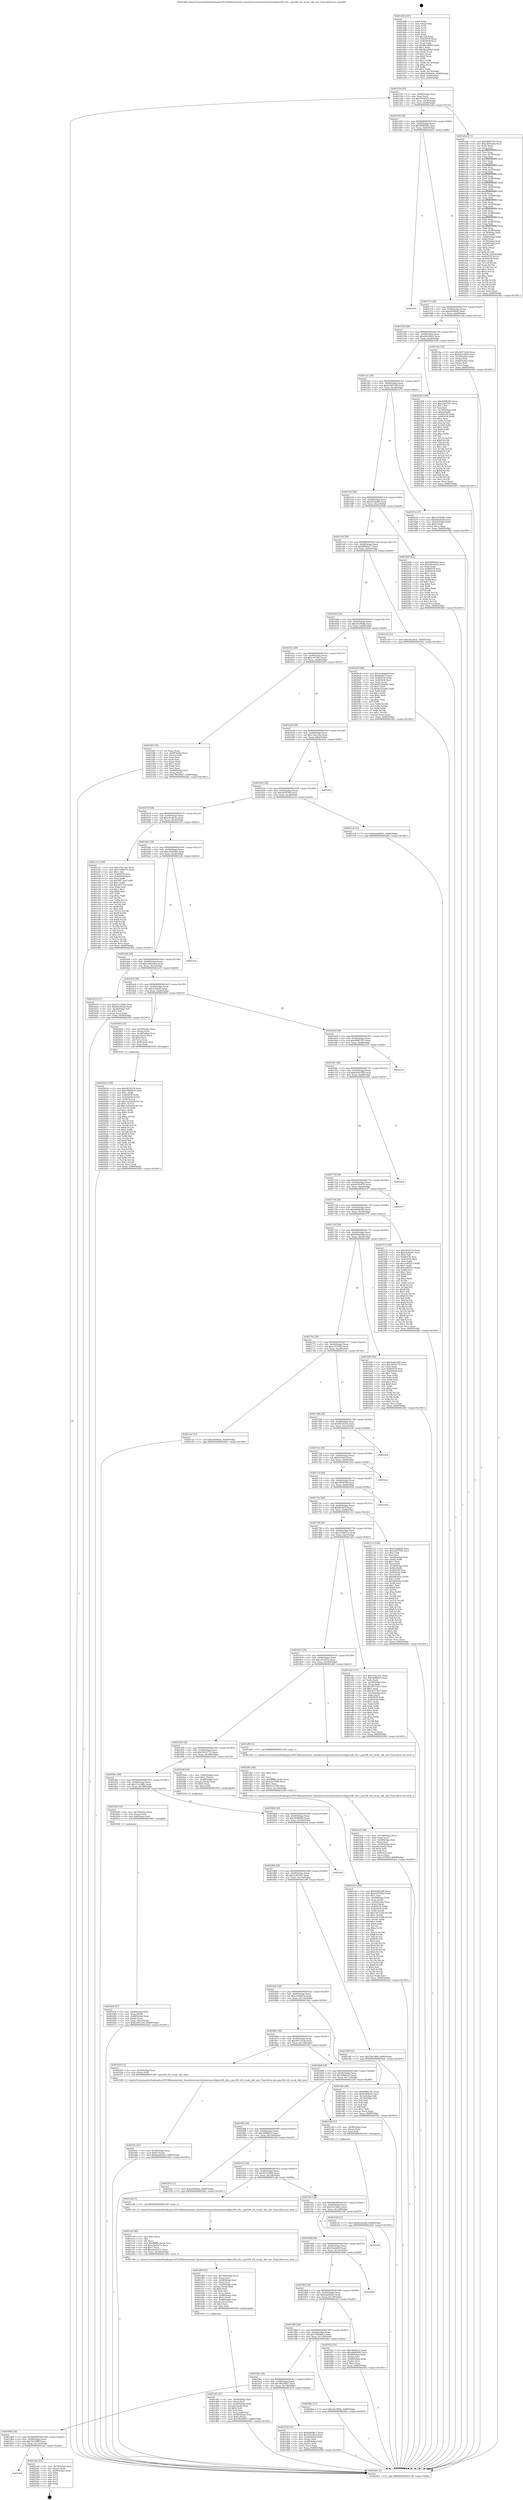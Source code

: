 digraph "0x4014d0" {
  label = "0x4014d0 (/mnt/c/Users/mathe/Desktop/tcc/POCII/binaries/extr_linuxdriversnetethernetmarvellpxa168_eth.c_pxa168_eth_recalc_skb_size_Final-ollvm.out::main(0))"
  labelloc = "t"
  node[shape=record]

  Entry [label="",width=0.3,height=0.3,shape=circle,fillcolor=black,style=filled]
  "0x40153b" [label="{
     0x40153b [29]\l
     | [instrs]\l
     &nbsp;&nbsp;0x40153b \<+3\>: mov -0x80(%rbp),%eax\l
     &nbsp;&nbsp;0x40153e \<+2\>: mov %eax,%ecx\l
     &nbsp;&nbsp;0x401540 \<+6\>: sub $0x93449cf1,%ecx\l
     &nbsp;&nbsp;0x401546 \<+6\>: mov %eax,-0x94(%rbp)\l
     &nbsp;&nbsp;0x40154c \<+6\>: mov %ecx,-0x98(%rbp)\l
     &nbsp;&nbsp;0x401552 \<+6\>: je 0000000000401a0a \<main+0x53a\>\l
  }"]
  "0x401a0a" [label="{
     0x401a0a [271]\l
     | [instrs]\l
     &nbsp;&nbsp;0x401a0a \<+5\>: mov $0xd90f27d1,%eax\l
     &nbsp;&nbsp;0x401a0f \<+5\>: mov $0xcd443ded,%ecx\l
     &nbsp;&nbsp;0x401a14 \<+2\>: xor %edx,%edx\l
     &nbsp;&nbsp;0x401a16 \<+3\>: mov %rsp,%rsi\l
     &nbsp;&nbsp;0x401a19 \<+4\>: add $0xfffffffffffffff0,%rsi\l
     &nbsp;&nbsp;0x401a1d \<+3\>: mov %rsi,%rsp\l
     &nbsp;&nbsp;0x401a20 \<+4\>: mov %rsi,-0x78(%rbp)\l
     &nbsp;&nbsp;0x401a24 \<+3\>: mov %rsp,%rsi\l
     &nbsp;&nbsp;0x401a27 \<+4\>: add $0xfffffffffffffff0,%rsi\l
     &nbsp;&nbsp;0x401a2b \<+3\>: mov %rsi,%rsp\l
     &nbsp;&nbsp;0x401a2e \<+3\>: mov %rsp,%rdi\l
     &nbsp;&nbsp;0x401a31 \<+4\>: add $0xfffffffffffffff0,%rdi\l
     &nbsp;&nbsp;0x401a35 \<+3\>: mov %rdi,%rsp\l
     &nbsp;&nbsp;0x401a38 \<+4\>: mov %rdi,-0x70(%rbp)\l
     &nbsp;&nbsp;0x401a3c \<+3\>: mov %rsp,%rdi\l
     &nbsp;&nbsp;0x401a3f \<+4\>: add $0xfffffffffffffff0,%rdi\l
     &nbsp;&nbsp;0x401a43 \<+3\>: mov %rdi,%rsp\l
     &nbsp;&nbsp;0x401a46 \<+4\>: mov %rdi,-0x68(%rbp)\l
     &nbsp;&nbsp;0x401a4a \<+3\>: mov %rsp,%rdi\l
     &nbsp;&nbsp;0x401a4d \<+4\>: add $0xfffffffffffffff0,%rdi\l
     &nbsp;&nbsp;0x401a51 \<+3\>: mov %rdi,%rsp\l
     &nbsp;&nbsp;0x401a54 \<+4\>: mov %rdi,-0x60(%rbp)\l
     &nbsp;&nbsp;0x401a58 \<+3\>: mov %rsp,%rdi\l
     &nbsp;&nbsp;0x401a5b \<+4\>: add $0xfffffffffffffff0,%rdi\l
     &nbsp;&nbsp;0x401a5f \<+3\>: mov %rdi,%rsp\l
     &nbsp;&nbsp;0x401a62 \<+4\>: mov %rdi,-0x58(%rbp)\l
     &nbsp;&nbsp;0x401a66 \<+3\>: mov %rsp,%rdi\l
     &nbsp;&nbsp;0x401a69 \<+4\>: add $0xfffffffffffffff0,%rdi\l
     &nbsp;&nbsp;0x401a6d \<+3\>: mov %rdi,%rsp\l
     &nbsp;&nbsp;0x401a70 \<+4\>: mov %rdi,-0x50(%rbp)\l
     &nbsp;&nbsp;0x401a74 \<+3\>: mov %rsp,%rdi\l
     &nbsp;&nbsp;0x401a77 \<+4\>: add $0xfffffffffffffff0,%rdi\l
     &nbsp;&nbsp;0x401a7b \<+3\>: mov %rdi,%rsp\l
     &nbsp;&nbsp;0x401a7e \<+4\>: mov %rdi,-0x48(%rbp)\l
     &nbsp;&nbsp;0x401a82 \<+3\>: mov %rsp,%rdi\l
     &nbsp;&nbsp;0x401a85 \<+4\>: add $0xfffffffffffffff0,%rdi\l
     &nbsp;&nbsp;0x401a89 \<+3\>: mov %rdi,%rsp\l
     &nbsp;&nbsp;0x401a8c \<+4\>: mov %rdi,-0x40(%rbp)\l
     &nbsp;&nbsp;0x401a90 \<+3\>: mov %rsp,%rdi\l
     &nbsp;&nbsp;0x401a93 \<+4\>: add $0xfffffffffffffff0,%rdi\l
     &nbsp;&nbsp;0x401a97 \<+3\>: mov %rdi,%rsp\l
     &nbsp;&nbsp;0x401a9a \<+4\>: mov %rdi,-0x38(%rbp)\l
     &nbsp;&nbsp;0x401a9e \<+4\>: mov -0x78(%rbp),%rdi\l
     &nbsp;&nbsp;0x401aa2 \<+6\>: movl $0x0,(%rdi)\l
     &nbsp;&nbsp;0x401aa8 \<+7\>: mov -0x84(%rbp),%r8d\l
     &nbsp;&nbsp;0x401aaf \<+3\>: mov %r8d,(%rsi)\l
     &nbsp;&nbsp;0x401ab2 \<+4\>: mov -0x70(%rbp),%rdi\l
     &nbsp;&nbsp;0x401ab6 \<+7\>: mov -0x90(%rbp),%r9\l
     &nbsp;&nbsp;0x401abd \<+3\>: mov %r9,(%rdi)\l
     &nbsp;&nbsp;0x401ac0 \<+3\>: cmpl $0x2,(%rsi)\l
     &nbsp;&nbsp;0x401ac3 \<+4\>: setne %r10b\l
     &nbsp;&nbsp;0x401ac7 \<+4\>: and $0x1,%r10b\l
     &nbsp;&nbsp;0x401acb \<+4\>: mov %r10b,-0x2d(%rbp)\l
     &nbsp;&nbsp;0x401acf \<+8\>: mov 0x405078,%r11d\l
     &nbsp;&nbsp;0x401ad7 \<+7\>: mov 0x405058,%ebx\l
     &nbsp;&nbsp;0x401ade \<+3\>: sub $0x1,%edx\l
     &nbsp;&nbsp;0x401ae1 \<+3\>: mov %r11d,%r14d\l
     &nbsp;&nbsp;0x401ae4 \<+3\>: add %edx,%r14d\l
     &nbsp;&nbsp;0x401ae7 \<+4\>: imul %r14d,%r11d\l
     &nbsp;&nbsp;0x401aeb \<+4\>: and $0x1,%r11d\l
     &nbsp;&nbsp;0x401aef \<+4\>: cmp $0x0,%r11d\l
     &nbsp;&nbsp;0x401af3 \<+4\>: sete %r10b\l
     &nbsp;&nbsp;0x401af7 \<+3\>: cmp $0xa,%ebx\l
     &nbsp;&nbsp;0x401afa \<+4\>: setl %r15b\l
     &nbsp;&nbsp;0x401afe \<+3\>: mov %r10b,%r12b\l
     &nbsp;&nbsp;0x401b01 \<+3\>: and %r15b,%r12b\l
     &nbsp;&nbsp;0x401b04 \<+3\>: xor %r15b,%r10b\l
     &nbsp;&nbsp;0x401b07 \<+3\>: or %r10b,%r12b\l
     &nbsp;&nbsp;0x401b0a \<+4\>: test $0x1,%r12b\l
     &nbsp;&nbsp;0x401b0e \<+3\>: cmovne %ecx,%eax\l
     &nbsp;&nbsp;0x401b11 \<+3\>: mov %eax,-0x80(%rbp)\l
     &nbsp;&nbsp;0x401b14 \<+5\>: jmp 00000000004024d1 \<main+0x1001\>\l
  }"]
  "0x401558" [label="{
     0x401558 [28]\l
     | [instrs]\l
     &nbsp;&nbsp;0x401558 \<+5\>: jmp 000000000040155d \<main+0x8d\>\l
     &nbsp;&nbsp;0x40155d \<+6\>: mov -0x94(%rbp),%eax\l
     &nbsp;&nbsp;0x401563 \<+5\>: sub $0x9d9f9282,%eax\l
     &nbsp;&nbsp;0x401568 \<+6\>: mov %eax,-0x9c(%rbp)\l
     &nbsp;&nbsp;0x40156e \<+6\>: je 00000000004024c0 \<main+0xff0\>\l
  }"]
  Exit [label="",width=0.3,height=0.3,shape=circle,fillcolor=black,style=filled,peripheries=2]
  "0x4024c0" [label="{
     0x4024c0\l
  }", style=dashed]
  "0x401574" [label="{
     0x401574 [28]\l
     | [instrs]\l
     &nbsp;&nbsp;0x401574 \<+5\>: jmp 0000000000401579 \<main+0xa9\>\l
     &nbsp;&nbsp;0x401579 \<+6\>: mov -0x94(%rbp),%eax\l
     &nbsp;&nbsp;0x40157f \<+5\>: sub $0xa0390afa,%eax\l
     &nbsp;&nbsp;0x401584 \<+6\>: mov %eax,-0xa0(%rbp)\l
     &nbsp;&nbsp;0x40158a \<+6\>: je 0000000000401cba \<main+0x7ea\>\l
  }"]
  "0x4019d4" [label="{
     0x4019d4\l
  }", style=dashed]
  "0x401cba" [label="{
     0x401cba [33]\l
     | [instrs]\l
     &nbsp;&nbsp;0x401cba \<+5\>: mov $0x34575e3b,%eax\l
     &nbsp;&nbsp;0x401cbf \<+5\>: mov $0x4431d409,%ecx\l
     &nbsp;&nbsp;0x401cc4 \<+4\>: mov -0x50(%rbp),%rdx\l
     &nbsp;&nbsp;0x401cc8 \<+2\>: mov (%rdx),%esi\l
     &nbsp;&nbsp;0x401cca \<+4\>: mov -0x60(%rbp),%rdx\l
     &nbsp;&nbsp;0x401cce \<+2\>: cmp (%rdx),%esi\l
     &nbsp;&nbsp;0x401cd0 \<+3\>: cmovl %ecx,%eax\l
     &nbsp;&nbsp;0x401cd3 \<+3\>: mov %eax,-0x80(%rbp)\l
     &nbsp;&nbsp;0x401cd6 \<+5\>: jmp 00000000004024d1 \<main+0x1001\>\l
  }"]
  "0x401590" [label="{
     0x401590 [28]\l
     | [instrs]\l
     &nbsp;&nbsp;0x401590 \<+5\>: jmp 0000000000401595 \<main+0xc5\>\l
     &nbsp;&nbsp;0x401595 \<+6\>: mov -0x94(%rbp),%eax\l
     &nbsp;&nbsp;0x40159b \<+5\>: sub $0xa9b106a5,%eax\l
     &nbsp;&nbsp;0x4015a0 \<+6\>: mov %eax,-0xa4(%rbp)\l
     &nbsp;&nbsp;0x4015a6 \<+6\>: je 000000000040230b \<main+0xe3b\>\l
  }"]
  "0x4023ab" [label="{
     0x4023ab [21]\l
     | [instrs]\l
     &nbsp;&nbsp;0x4023ab \<+4\>: mov -0x78(%rbp),%rax\l
     &nbsp;&nbsp;0x4023af \<+2\>: mov (%rax),%eax\l
     &nbsp;&nbsp;0x4023b1 \<+4\>: lea -0x28(%rbp),%rsp\l
     &nbsp;&nbsp;0x4023b5 \<+1\>: pop %rbx\l
     &nbsp;&nbsp;0x4023b6 \<+2\>: pop %r12\l
     &nbsp;&nbsp;0x4023b8 \<+2\>: pop %r13\l
     &nbsp;&nbsp;0x4023ba \<+2\>: pop %r14\l
     &nbsp;&nbsp;0x4023bc \<+2\>: pop %r15\l
     &nbsp;&nbsp;0x4023be \<+1\>: pop %rbp\l
     &nbsp;&nbsp;0x4023bf \<+1\>: ret\l
  }"]
  "0x40230b" [label="{
     0x40230b [148]\l
     | [instrs]\l
     &nbsp;&nbsp;0x40230b \<+5\>: mov $0x9d9f9282,%eax\l
     &nbsp;&nbsp;0x402310 \<+5\>: mov $0x2a4f7421,%ecx\l
     &nbsp;&nbsp;0x402315 \<+2\>: mov $0x1,%dl\l
     &nbsp;&nbsp;0x402317 \<+2\>: xor %esi,%esi\l
     &nbsp;&nbsp;0x402319 \<+4\>: mov -0x78(%rbp),%rdi\l
     &nbsp;&nbsp;0x40231d \<+6\>: movl $0x0,(%rdi)\l
     &nbsp;&nbsp;0x402323 \<+8\>: mov 0x405078,%r8d\l
     &nbsp;&nbsp;0x40232b \<+8\>: mov 0x405058,%r9d\l
     &nbsp;&nbsp;0x402333 \<+3\>: sub $0x1,%esi\l
     &nbsp;&nbsp;0x402336 \<+3\>: mov %r8d,%r10d\l
     &nbsp;&nbsp;0x402339 \<+3\>: add %esi,%r10d\l
     &nbsp;&nbsp;0x40233c \<+4\>: imul %r10d,%r8d\l
     &nbsp;&nbsp;0x402340 \<+4\>: and $0x1,%r8d\l
     &nbsp;&nbsp;0x402344 \<+4\>: cmp $0x0,%r8d\l
     &nbsp;&nbsp;0x402348 \<+4\>: sete %r11b\l
     &nbsp;&nbsp;0x40234c \<+4\>: cmp $0xa,%r9d\l
     &nbsp;&nbsp;0x402350 \<+3\>: setl %bl\l
     &nbsp;&nbsp;0x402353 \<+3\>: mov %r11b,%r14b\l
     &nbsp;&nbsp;0x402356 \<+4\>: xor $0xff,%r14b\l
     &nbsp;&nbsp;0x40235a \<+3\>: mov %bl,%r15b\l
     &nbsp;&nbsp;0x40235d \<+4\>: xor $0xff,%r15b\l
     &nbsp;&nbsp;0x402361 \<+3\>: xor $0x1,%dl\l
     &nbsp;&nbsp;0x402364 \<+3\>: mov %r14b,%r12b\l
     &nbsp;&nbsp;0x402367 \<+4\>: and $0xff,%r12b\l
     &nbsp;&nbsp;0x40236b \<+3\>: and %dl,%r11b\l
     &nbsp;&nbsp;0x40236e \<+3\>: mov %r15b,%r13b\l
     &nbsp;&nbsp;0x402371 \<+4\>: and $0xff,%r13b\l
     &nbsp;&nbsp;0x402375 \<+2\>: and %dl,%bl\l
     &nbsp;&nbsp;0x402377 \<+3\>: or %r11b,%r12b\l
     &nbsp;&nbsp;0x40237a \<+3\>: or %bl,%r13b\l
     &nbsp;&nbsp;0x40237d \<+3\>: xor %r13b,%r12b\l
     &nbsp;&nbsp;0x402380 \<+3\>: or %r15b,%r14b\l
     &nbsp;&nbsp;0x402383 \<+4\>: xor $0xff,%r14b\l
     &nbsp;&nbsp;0x402387 \<+3\>: or $0x1,%dl\l
     &nbsp;&nbsp;0x40238a \<+3\>: and %dl,%r14b\l
     &nbsp;&nbsp;0x40238d \<+3\>: or %r14b,%r12b\l
     &nbsp;&nbsp;0x402390 \<+4\>: test $0x1,%r12b\l
     &nbsp;&nbsp;0x402394 \<+3\>: cmovne %ecx,%eax\l
     &nbsp;&nbsp;0x402397 \<+3\>: mov %eax,-0x80(%rbp)\l
     &nbsp;&nbsp;0x40239a \<+5\>: jmp 00000000004024d1 \<main+0x1001\>\l
  }"]
  "0x4015ac" [label="{
     0x4015ac [28]\l
     | [instrs]\l
     &nbsp;&nbsp;0x4015ac \<+5\>: jmp 00000000004015b1 \<main+0xe1\>\l
     &nbsp;&nbsp;0x4015b1 \<+6\>: mov -0x94(%rbp),%eax\l
     &nbsp;&nbsp;0x4015b7 \<+5\>: sub $0xb3d95140,%eax\l
     &nbsp;&nbsp;0x4015bc \<+6\>: mov %eax,-0xa8(%rbp)\l
     &nbsp;&nbsp;0x4015c2 \<+6\>: je 0000000000401b7a \<main+0x6aa\>\l
  }"]
  "0x4021df" [label="{
     0x4021df [12]\l
     | [instrs]\l
     &nbsp;&nbsp;0x4021df \<+7\>: movl $0xb5cfad44,-0x80(%rbp)\l
     &nbsp;&nbsp;0x4021e6 \<+5\>: jmp 00000000004024d1 \<main+0x1001\>\l
  }"]
  "0x401b7a" [label="{
     0x401b7a [27]\l
     | [instrs]\l
     &nbsp;&nbsp;0x401b7a \<+5\>: mov $0xcc959d02,%eax\l
     &nbsp;&nbsp;0x401b7f \<+5\>: mov $0xeb0a6a46,%ecx\l
     &nbsp;&nbsp;0x401b84 \<+3\>: mov -0x2c(%rbp),%edx\l
     &nbsp;&nbsp;0x401b87 \<+3\>: cmp $0x0,%edx\l
     &nbsp;&nbsp;0x401b8a \<+3\>: cmove %ecx,%eax\l
     &nbsp;&nbsp;0x401b8d \<+3\>: mov %eax,-0x80(%rbp)\l
     &nbsp;&nbsp;0x401b90 \<+5\>: jmp 00000000004024d1 \<main+0x1001\>\l
  }"]
  "0x4015c8" [label="{
     0x4015c8 [28]\l
     | [instrs]\l
     &nbsp;&nbsp;0x4015c8 \<+5\>: jmp 00000000004015cd \<main+0xfd\>\l
     &nbsp;&nbsp;0x4015cd \<+6\>: mov -0x94(%rbp),%eax\l
     &nbsp;&nbsp;0x4015d3 \<+5\>: sub $0xb5cfad44,%eax\l
     &nbsp;&nbsp;0x4015d8 \<+6\>: mov %eax,-0xac(%rbp)\l
     &nbsp;&nbsp;0x4015de \<+6\>: je 00000000004022b8 \<main+0xde8\>\l
  }"]
  "0x402024" [label="{
     0x402024 [150]\l
     | [instrs]\l
     &nbsp;&nbsp;0x402024 \<+5\>: mov $0x3818378,%edx\l
     &nbsp;&nbsp;0x402029 \<+5\>: mov $0x7686d813,%esi\l
     &nbsp;&nbsp;0x40202e \<+3\>: mov $0x1,%r8b\l
     &nbsp;&nbsp;0x402031 \<+8\>: mov 0x405078,%r9d\l
     &nbsp;&nbsp;0x402039 \<+8\>: mov 0x405058,%r10d\l
     &nbsp;&nbsp;0x402041 \<+3\>: mov %r9d,%r11d\l
     &nbsp;&nbsp;0x402044 \<+7\>: sub $0xc1d1d2eb,%r11d\l
     &nbsp;&nbsp;0x40204b \<+4\>: sub $0x1,%r11d\l
     &nbsp;&nbsp;0x40204f \<+7\>: add $0xc1d1d2eb,%r11d\l
     &nbsp;&nbsp;0x402056 \<+4\>: imul %r11d,%r9d\l
     &nbsp;&nbsp;0x40205a \<+4\>: and $0x1,%r9d\l
     &nbsp;&nbsp;0x40205e \<+4\>: cmp $0x0,%r9d\l
     &nbsp;&nbsp;0x402062 \<+3\>: sete %bl\l
     &nbsp;&nbsp;0x402065 \<+4\>: cmp $0xa,%r10d\l
     &nbsp;&nbsp;0x402069 \<+4\>: setl %r14b\l
     &nbsp;&nbsp;0x40206d \<+3\>: mov %bl,%r15b\l
     &nbsp;&nbsp;0x402070 \<+4\>: xor $0xff,%r15b\l
     &nbsp;&nbsp;0x402074 \<+3\>: mov %r14b,%r12b\l
     &nbsp;&nbsp;0x402077 \<+4\>: xor $0xff,%r12b\l
     &nbsp;&nbsp;0x40207b \<+4\>: xor $0x1,%r8b\l
     &nbsp;&nbsp;0x40207f \<+3\>: mov %r15b,%r13b\l
     &nbsp;&nbsp;0x402082 \<+4\>: and $0xff,%r13b\l
     &nbsp;&nbsp;0x402086 \<+3\>: and %r8b,%bl\l
     &nbsp;&nbsp;0x402089 \<+3\>: mov %r12b,%al\l
     &nbsp;&nbsp;0x40208c \<+2\>: and $0xff,%al\l
     &nbsp;&nbsp;0x40208e \<+3\>: and %r8b,%r14b\l
     &nbsp;&nbsp;0x402091 \<+3\>: or %bl,%r13b\l
     &nbsp;&nbsp;0x402094 \<+3\>: or %r14b,%al\l
     &nbsp;&nbsp;0x402097 \<+3\>: xor %al,%r13b\l
     &nbsp;&nbsp;0x40209a \<+3\>: or %r12b,%r15b\l
     &nbsp;&nbsp;0x40209d \<+4\>: xor $0xff,%r15b\l
     &nbsp;&nbsp;0x4020a1 \<+4\>: or $0x1,%r8b\l
     &nbsp;&nbsp;0x4020a5 \<+3\>: and %r8b,%r15b\l
     &nbsp;&nbsp;0x4020a8 \<+3\>: or %r15b,%r13b\l
     &nbsp;&nbsp;0x4020ab \<+4\>: test $0x1,%r13b\l
     &nbsp;&nbsp;0x4020af \<+3\>: cmovne %esi,%edx\l
     &nbsp;&nbsp;0x4020b2 \<+3\>: mov %edx,-0x80(%rbp)\l
     &nbsp;&nbsp;0x4020b5 \<+5\>: jmp 00000000004024d1 \<main+0x1001\>\l
  }"]
  "0x4022b8" [label="{
     0x4022b8 [83]\l
     | [instrs]\l
     &nbsp;&nbsp;0x4022b8 \<+5\>: mov $0x9d9f9282,%eax\l
     &nbsp;&nbsp;0x4022bd \<+5\>: mov $0xa9b106a5,%ecx\l
     &nbsp;&nbsp;0x4022c2 \<+2\>: xor %edx,%edx\l
     &nbsp;&nbsp;0x4022c4 \<+7\>: mov 0x405078,%esi\l
     &nbsp;&nbsp;0x4022cb \<+7\>: mov 0x405058,%edi\l
     &nbsp;&nbsp;0x4022d2 \<+3\>: sub $0x1,%edx\l
     &nbsp;&nbsp;0x4022d5 \<+3\>: mov %esi,%r8d\l
     &nbsp;&nbsp;0x4022d8 \<+3\>: add %edx,%r8d\l
     &nbsp;&nbsp;0x4022db \<+4\>: imul %r8d,%esi\l
     &nbsp;&nbsp;0x4022df \<+3\>: and $0x1,%esi\l
     &nbsp;&nbsp;0x4022e2 \<+3\>: cmp $0x0,%esi\l
     &nbsp;&nbsp;0x4022e5 \<+4\>: sete %r9b\l
     &nbsp;&nbsp;0x4022e9 \<+3\>: cmp $0xa,%edi\l
     &nbsp;&nbsp;0x4022ec \<+4\>: setl %r10b\l
     &nbsp;&nbsp;0x4022f0 \<+3\>: mov %r9b,%r11b\l
     &nbsp;&nbsp;0x4022f3 \<+3\>: and %r10b,%r11b\l
     &nbsp;&nbsp;0x4022f6 \<+3\>: xor %r10b,%r9b\l
     &nbsp;&nbsp;0x4022f9 \<+3\>: or %r9b,%r11b\l
     &nbsp;&nbsp;0x4022fc \<+4\>: test $0x1,%r11b\l
     &nbsp;&nbsp;0x402300 \<+3\>: cmovne %ecx,%eax\l
     &nbsp;&nbsp;0x402303 \<+3\>: mov %eax,-0x80(%rbp)\l
     &nbsp;&nbsp;0x402306 \<+5\>: jmp 00000000004024d1 \<main+0x1001\>\l
  }"]
  "0x4015e4" [label="{
     0x4015e4 [28]\l
     | [instrs]\l
     &nbsp;&nbsp;0x4015e4 \<+5\>: jmp 00000000004015e9 \<main+0x119\>\l
     &nbsp;&nbsp;0x4015e9 \<+6\>: mov -0x94(%rbp),%eax\l
     &nbsp;&nbsp;0x4015ef \<+5\>: sub $0xbfb40bc7,%eax\l
     &nbsp;&nbsp;0x4015f4 \<+6\>: mov %eax,-0xb0(%rbp)\l
     &nbsp;&nbsp;0x4015fa \<+6\>: je 0000000000401e19 \<main+0x949\>\l
  }"]
  "0x401f3c" [label="{
     0x401f3c [22]\l
     | [instrs]\l
     &nbsp;&nbsp;0x401f3c \<+4\>: mov -0x38(%rbp),%rax\l
     &nbsp;&nbsp;0x401f40 \<+6\>: movl $0x0,(%rax)\l
     &nbsp;&nbsp;0x401f46 \<+7\>: movl $0x6ae69d35,-0x80(%rbp)\l
     &nbsp;&nbsp;0x401f4d \<+5\>: jmp 00000000004024d1 \<main+0x1001\>\l
  }"]
  "0x401e19" [label="{
     0x401e19 [12]\l
     | [instrs]\l
     &nbsp;&nbsp;0x401e19 \<+7\>: movl $0xc8cade5c,-0x80(%rbp)\l
     &nbsp;&nbsp;0x401e20 \<+5\>: jmp 00000000004024d1 \<main+0x1001\>\l
  }"]
  "0x401600" [label="{
     0x401600 [28]\l
     | [instrs]\l
     &nbsp;&nbsp;0x401600 \<+5\>: jmp 0000000000401605 \<main+0x135\>\l
     &nbsp;&nbsp;0x401605 \<+6\>: mov -0x94(%rbp),%eax\l
     &nbsp;&nbsp;0x40160b \<+5\>: sub $0xc0a7f0db,%eax\l
     &nbsp;&nbsp;0x401610 \<+6\>: mov %eax,-0xb4(%rbp)\l
     &nbsp;&nbsp;0x401616 \<+6\>: je 00000000004020c6 \<main+0xbf6\>\l
  }"]
  "0x401dc2" [label="{
     0x401dc2 [48]\l
     | [instrs]\l
     &nbsp;&nbsp;0x401dc2 \<+6\>: mov -0x144(%rbp),%ecx\l
     &nbsp;&nbsp;0x401dc8 \<+3\>: imul %eax,%ecx\l
     &nbsp;&nbsp;0x401dcb \<+4\>: mov -0x58(%rbp),%rsi\l
     &nbsp;&nbsp;0x401dcf \<+3\>: mov (%rsi),%rsi\l
     &nbsp;&nbsp;0x401dd2 \<+4\>: mov -0x50(%rbp),%rdi\l
     &nbsp;&nbsp;0x401dd6 \<+3\>: movslq (%rdi),%rdi\l
     &nbsp;&nbsp;0x401dd9 \<+4\>: shl $0x4,%rdi\l
     &nbsp;&nbsp;0x401ddd \<+3\>: add %rdi,%rsi\l
     &nbsp;&nbsp;0x401de0 \<+4\>: mov 0x8(%rsi),%rsi\l
     &nbsp;&nbsp;0x401de4 \<+2\>: mov %ecx,(%rsi)\l
     &nbsp;&nbsp;0x401de6 \<+7\>: movl $0xc107f9cf,-0x80(%rbp)\l
     &nbsp;&nbsp;0x401ded \<+5\>: jmp 00000000004024d1 \<main+0x1001\>\l
  }"]
  "0x4020c6" [label="{
     0x4020c6 [88]\l
     | [instrs]\l
     &nbsp;&nbsp;0x4020c6 \<+5\>: mov $0x55ab4d2f,%eax\l
     &nbsp;&nbsp;0x4020cb \<+5\>: mov $0xf6cfb75,%ecx\l
     &nbsp;&nbsp;0x4020d0 \<+7\>: mov 0x405078,%edx\l
     &nbsp;&nbsp;0x4020d7 \<+7\>: mov 0x405058,%esi\l
     &nbsp;&nbsp;0x4020de \<+2\>: mov %edx,%edi\l
     &nbsp;&nbsp;0x4020e0 \<+6\>: add $0x8234ad95,%edi\l
     &nbsp;&nbsp;0x4020e6 \<+3\>: sub $0x1,%edi\l
     &nbsp;&nbsp;0x4020e9 \<+6\>: sub $0x8234ad95,%edi\l
     &nbsp;&nbsp;0x4020ef \<+3\>: imul %edi,%edx\l
     &nbsp;&nbsp;0x4020f2 \<+3\>: and $0x1,%edx\l
     &nbsp;&nbsp;0x4020f5 \<+3\>: cmp $0x0,%edx\l
     &nbsp;&nbsp;0x4020f8 \<+4\>: sete %r8b\l
     &nbsp;&nbsp;0x4020fc \<+3\>: cmp $0xa,%esi\l
     &nbsp;&nbsp;0x4020ff \<+4\>: setl %r9b\l
     &nbsp;&nbsp;0x402103 \<+3\>: mov %r8b,%r10b\l
     &nbsp;&nbsp;0x402106 \<+3\>: and %r9b,%r10b\l
     &nbsp;&nbsp;0x402109 \<+3\>: xor %r9b,%r8b\l
     &nbsp;&nbsp;0x40210c \<+3\>: or %r8b,%r10b\l
     &nbsp;&nbsp;0x40210f \<+4\>: test $0x1,%r10b\l
     &nbsp;&nbsp;0x402113 \<+3\>: cmovne %ecx,%eax\l
     &nbsp;&nbsp;0x402116 \<+3\>: mov %eax,-0x80(%rbp)\l
     &nbsp;&nbsp;0x402119 \<+5\>: jmp 00000000004024d1 \<main+0x1001\>\l
  }"]
  "0x40161c" [label="{
     0x40161c [28]\l
     | [instrs]\l
     &nbsp;&nbsp;0x40161c \<+5\>: jmp 0000000000401621 \<main+0x151\>\l
     &nbsp;&nbsp;0x401621 \<+6\>: mov -0x94(%rbp),%eax\l
     &nbsp;&nbsp;0x401627 \<+5\>: sub $0xc107f9cf,%eax\l
     &nbsp;&nbsp;0x40162c \<+6\>: mov %eax,-0xb8(%rbp)\l
     &nbsp;&nbsp;0x401632 \<+6\>: je 0000000000401df2 \<main+0x922\>\l
  }"]
  "0x401d9a" [label="{
     0x401d9a [40]\l
     | [instrs]\l
     &nbsp;&nbsp;0x401d9a \<+5\>: mov $0x2,%ecx\l
     &nbsp;&nbsp;0x401d9f \<+1\>: cltd\l
     &nbsp;&nbsp;0x401da0 \<+2\>: idiv %ecx\l
     &nbsp;&nbsp;0x401da2 \<+6\>: imul $0xfffffffe,%edx,%ecx\l
     &nbsp;&nbsp;0x401da8 \<+6\>: sub $0xb2e579f9,%ecx\l
     &nbsp;&nbsp;0x401dae \<+3\>: add $0x1,%ecx\l
     &nbsp;&nbsp;0x401db1 \<+6\>: add $0xb2e579f9,%ecx\l
     &nbsp;&nbsp;0x401db7 \<+6\>: mov %ecx,-0x144(%rbp)\l
     &nbsp;&nbsp;0x401dbd \<+5\>: call 0000000000401160 \<next_i\>\l
     | [calls]\l
     &nbsp;&nbsp;0x401160 \{1\} (/mnt/c/Users/mathe/Desktop/tcc/POCII/binaries/extr_linuxdriversnetethernetmarvellpxa168_eth.c_pxa168_eth_recalc_skb_size_Final-ollvm.out::next_i)\l
  }"]
  "0x401df2" [label="{
     0x401df2 [39]\l
     | [instrs]\l
     &nbsp;&nbsp;0x401df2 \<+2\>: xor %eax,%eax\l
     &nbsp;&nbsp;0x401df4 \<+4\>: mov -0x40(%rbp),%rcx\l
     &nbsp;&nbsp;0x401df8 \<+2\>: mov (%rcx),%edx\l
     &nbsp;&nbsp;0x401dfa \<+2\>: mov %eax,%esi\l
     &nbsp;&nbsp;0x401dfc \<+2\>: sub %edx,%esi\l
     &nbsp;&nbsp;0x401dfe \<+2\>: mov %eax,%edx\l
     &nbsp;&nbsp;0x401e00 \<+3\>: sub $0x1,%edx\l
     &nbsp;&nbsp;0x401e03 \<+2\>: add %edx,%esi\l
     &nbsp;&nbsp;0x401e05 \<+2\>: sub %esi,%eax\l
     &nbsp;&nbsp;0x401e07 \<+4\>: mov -0x40(%rbp),%rcx\l
     &nbsp;&nbsp;0x401e0b \<+2\>: mov %eax,(%rcx)\l
     &nbsp;&nbsp;0x401e0d \<+7\>: movl $0x78629667,-0x80(%rbp)\l
     &nbsp;&nbsp;0x401e14 \<+5\>: jmp 00000000004024d1 \<main+0x1001\>\l
  }"]
  "0x401638" [label="{
     0x401638 [28]\l
     | [instrs]\l
     &nbsp;&nbsp;0x401638 \<+5\>: jmp 000000000040163d \<main+0x16d\>\l
     &nbsp;&nbsp;0x40163d \<+6\>: mov -0x94(%rbp),%eax\l
     &nbsp;&nbsp;0x401643 \<+5\>: sub $0xc19ac1be,%eax\l
     &nbsp;&nbsp;0x401648 \<+6\>: mov %eax,-0xbc(%rbp)\l
     &nbsp;&nbsp;0x40164e \<+6\>: je 000000000040243c \<main+0xf6c\>\l
  }"]
  "0x4019b8" [label="{
     0x4019b8 [28]\l
     | [instrs]\l
     &nbsp;&nbsp;0x4019b8 \<+5\>: jmp 00000000004019bd \<main+0x4ed\>\l
     &nbsp;&nbsp;0x4019bd \<+6\>: mov -0x94(%rbp),%eax\l
     &nbsp;&nbsp;0x4019c3 \<+5\>: sub $0x7bb78f9f,%eax\l
     &nbsp;&nbsp;0x4019c8 \<+6\>: mov %eax,-0x13c(%rbp)\l
     &nbsp;&nbsp;0x4019ce \<+6\>: je 00000000004023ab \<main+0xedb\>\l
  }"]
  "0x40243c" [label="{
     0x40243c\l
  }", style=dashed]
  "0x401654" [label="{
     0x401654 [28]\l
     | [instrs]\l
     &nbsp;&nbsp;0x401654 \<+5\>: jmp 0000000000401659 \<main+0x189\>\l
     &nbsp;&nbsp;0x401659 \<+6\>: mov -0x94(%rbp),%eax\l
     &nbsp;&nbsp;0x40165f \<+5\>: sub $0xc6d7f760,%eax\l
     &nbsp;&nbsp;0x401664 \<+6\>: mov %eax,-0xc0(%rbp)\l
     &nbsp;&nbsp;0x40166a \<+6\>: je 00000000004021c4 \<main+0xcf4\>\l
  }"]
  "0x401d74" [label="{
     0x401d74 [33]\l
     | [instrs]\l
     &nbsp;&nbsp;0x401d74 \<+5\>: mov $0xbfb40bc7,%eax\l
     &nbsp;&nbsp;0x401d79 \<+5\>: mov $0x165cf652,%ecx\l
     &nbsp;&nbsp;0x401d7e \<+4\>: mov -0x40(%rbp),%rdx\l
     &nbsp;&nbsp;0x401d82 \<+2\>: mov (%rdx),%esi\l
     &nbsp;&nbsp;0x401d84 \<+4\>: mov -0x48(%rbp),%rdx\l
     &nbsp;&nbsp;0x401d88 \<+2\>: cmp (%rdx),%esi\l
     &nbsp;&nbsp;0x401d8a \<+3\>: cmovl %ecx,%eax\l
     &nbsp;&nbsp;0x401d8d \<+3\>: mov %eax,-0x80(%rbp)\l
     &nbsp;&nbsp;0x401d90 \<+5\>: jmp 00000000004024d1 \<main+0x1001\>\l
  }"]
  "0x4021c4" [label="{
     0x4021c4 [12]\l
     | [instrs]\l
     &nbsp;&nbsp;0x4021c4 \<+7\>: movl $0x6ae69d35,-0x80(%rbp)\l
     &nbsp;&nbsp;0x4021cb \<+5\>: jmp 00000000004024d1 \<main+0x1001\>\l
  }"]
  "0x401670" [label="{
     0x401670 [28]\l
     | [instrs]\l
     &nbsp;&nbsp;0x401670 \<+5\>: jmp 0000000000401675 \<main+0x1a5\>\l
     &nbsp;&nbsp;0x401675 \<+6\>: mov -0x94(%rbp),%eax\l
     &nbsp;&nbsp;0x40167b \<+5\>: sub $0xc8cade5c,%eax\l
     &nbsp;&nbsp;0x401680 \<+6\>: mov %eax,-0xc4(%rbp)\l
     &nbsp;&nbsp;0x401686 \<+6\>: je 0000000000401e25 \<main+0x955\>\l
  }"]
  "0x40199c" [label="{
     0x40199c [28]\l
     | [instrs]\l
     &nbsp;&nbsp;0x40199c \<+5\>: jmp 00000000004019a1 \<main+0x4d1\>\l
     &nbsp;&nbsp;0x4019a1 \<+6\>: mov -0x94(%rbp),%eax\l
     &nbsp;&nbsp;0x4019a7 \<+5\>: sub $0x78629667,%eax\l
     &nbsp;&nbsp;0x4019ac \<+6\>: mov %eax,-0x138(%rbp)\l
     &nbsp;&nbsp;0x4019b2 \<+6\>: je 0000000000401d74 \<main+0x8a4\>\l
  }"]
  "0x401e25" [label="{
     0x401e25 [144]\l
     | [instrs]\l
     &nbsp;&nbsp;0x401e25 \<+5\>: mov $0xc19ac1be,%eax\l
     &nbsp;&nbsp;0x401e2a \<+5\>: mov $0x1548437a,%ecx\l
     &nbsp;&nbsp;0x401e2f \<+2\>: mov $0x1,%dl\l
     &nbsp;&nbsp;0x401e31 \<+7\>: mov 0x405078,%esi\l
     &nbsp;&nbsp;0x401e38 \<+7\>: mov 0x405058,%edi\l
     &nbsp;&nbsp;0x401e3f \<+3\>: mov %esi,%r8d\l
     &nbsp;&nbsp;0x401e42 \<+7\>: sub $0x58373ed,%r8d\l
     &nbsp;&nbsp;0x401e49 \<+4\>: sub $0x1,%r8d\l
     &nbsp;&nbsp;0x401e4d \<+7\>: add $0x58373ed,%r8d\l
     &nbsp;&nbsp;0x401e54 \<+4\>: imul %r8d,%esi\l
     &nbsp;&nbsp;0x401e58 \<+3\>: and $0x1,%esi\l
     &nbsp;&nbsp;0x401e5b \<+3\>: cmp $0x0,%esi\l
     &nbsp;&nbsp;0x401e5e \<+4\>: sete %r9b\l
     &nbsp;&nbsp;0x401e62 \<+3\>: cmp $0xa,%edi\l
     &nbsp;&nbsp;0x401e65 \<+4\>: setl %r10b\l
     &nbsp;&nbsp;0x401e69 \<+3\>: mov %r9b,%r11b\l
     &nbsp;&nbsp;0x401e6c \<+4\>: xor $0xff,%r11b\l
     &nbsp;&nbsp;0x401e70 \<+3\>: mov %r10b,%bl\l
     &nbsp;&nbsp;0x401e73 \<+3\>: xor $0xff,%bl\l
     &nbsp;&nbsp;0x401e76 \<+3\>: xor $0x1,%dl\l
     &nbsp;&nbsp;0x401e79 \<+3\>: mov %r11b,%r14b\l
     &nbsp;&nbsp;0x401e7c \<+4\>: and $0xff,%r14b\l
     &nbsp;&nbsp;0x401e80 \<+3\>: and %dl,%r9b\l
     &nbsp;&nbsp;0x401e83 \<+3\>: mov %bl,%r15b\l
     &nbsp;&nbsp;0x401e86 \<+4\>: and $0xff,%r15b\l
     &nbsp;&nbsp;0x401e8a \<+3\>: and %dl,%r10b\l
     &nbsp;&nbsp;0x401e8d \<+3\>: or %r9b,%r14b\l
     &nbsp;&nbsp;0x401e90 \<+3\>: or %r10b,%r15b\l
     &nbsp;&nbsp;0x401e93 \<+3\>: xor %r15b,%r14b\l
     &nbsp;&nbsp;0x401e96 \<+3\>: or %bl,%r11b\l
     &nbsp;&nbsp;0x401e99 \<+4\>: xor $0xff,%r11b\l
     &nbsp;&nbsp;0x401e9d \<+3\>: or $0x1,%dl\l
     &nbsp;&nbsp;0x401ea0 \<+3\>: and %dl,%r11b\l
     &nbsp;&nbsp;0x401ea3 \<+3\>: or %r11b,%r14b\l
     &nbsp;&nbsp;0x401ea6 \<+4\>: test $0x1,%r14b\l
     &nbsp;&nbsp;0x401eaa \<+3\>: cmovne %ecx,%eax\l
     &nbsp;&nbsp;0x401ead \<+3\>: mov %eax,-0x80(%rbp)\l
     &nbsp;&nbsp;0x401eb0 \<+5\>: jmp 00000000004024d1 \<main+0x1001\>\l
  }"]
  "0x40168c" [label="{
     0x40168c [28]\l
     | [instrs]\l
     &nbsp;&nbsp;0x40168c \<+5\>: jmp 0000000000401691 \<main+0x1c1\>\l
     &nbsp;&nbsp;0x401691 \<+6\>: mov -0x94(%rbp),%eax\l
     &nbsp;&nbsp;0x401697 \<+5\>: sub $0xcc959d02,%eax\l
     &nbsp;&nbsp;0x40169c \<+6\>: mov %eax,-0xc8(%rbp)\l
     &nbsp;&nbsp;0x4016a2 \<+6\>: je 00000000004021eb \<main+0xd1b\>\l
  }"]
  "0x4020ba" [label="{
     0x4020ba [12]\l
     | [instrs]\l
     &nbsp;&nbsp;0x4020ba \<+7\>: movl $0xc0a7f0db,-0x80(%rbp)\l
     &nbsp;&nbsp;0x4020c1 \<+5\>: jmp 00000000004024d1 \<main+0x1001\>\l
  }"]
  "0x4021eb" [label="{
     0x4021eb\l
  }", style=dashed]
  "0x4016a8" [label="{
     0x4016a8 [28]\l
     | [instrs]\l
     &nbsp;&nbsp;0x4016a8 \<+5\>: jmp 00000000004016ad \<main+0x1dd\>\l
     &nbsp;&nbsp;0x4016ad \<+6\>: mov -0x94(%rbp),%eax\l
     &nbsp;&nbsp;0x4016b3 \<+5\>: sub $0xcd443ded,%eax\l
     &nbsp;&nbsp;0x4016b8 \<+6\>: mov %eax,-0xcc(%rbp)\l
     &nbsp;&nbsp;0x4016be \<+6\>: je 0000000000401b19 \<main+0x649\>\l
  }"]
  "0x401980" [label="{
     0x401980 [28]\l
     | [instrs]\l
     &nbsp;&nbsp;0x401980 \<+5\>: jmp 0000000000401985 \<main+0x4b5\>\l
     &nbsp;&nbsp;0x401985 \<+6\>: mov -0x94(%rbp),%eax\l
     &nbsp;&nbsp;0x40198b \<+5\>: sub $0x7686d813,%eax\l
     &nbsp;&nbsp;0x401990 \<+6\>: mov %eax,-0x134(%rbp)\l
     &nbsp;&nbsp;0x401996 \<+6\>: je 00000000004020ba \<main+0xbea\>\l
  }"]
  "0x401b19" [label="{
     0x401b19 [27]\l
     | [instrs]\l
     &nbsp;&nbsp;0x401b19 \<+5\>: mov $0x27c12b8e,%eax\l
     &nbsp;&nbsp;0x401b1e \<+5\>: mov $0xf92202e6,%ecx\l
     &nbsp;&nbsp;0x401b23 \<+3\>: mov -0x2d(%rbp),%dl\l
     &nbsp;&nbsp;0x401b26 \<+3\>: test $0x1,%dl\l
     &nbsp;&nbsp;0x401b29 \<+3\>: cmovne %ecx,%eax\l
     &nbsp;&nbsp;0x401b2c \<+3\>: mov %eax,-0x80(%rbp)\l
     &nbsp;&nbsp;0x401b2f \<+5\>: jmp 00000000004024d1 \<main+0x1001\>\l
  }"]
  "0x4016c4" [label="{
     0x4016c4 [28]\l
     | [instrs]\l
     &nbsp;&nbsp;0x4016c4 \<+5\>: jmp 00000000004016c9 \<main+0x1f9\>\l
     &nbsp;&nbsp;0x4016c9 \<+6\>: mov -0x94(%rbp),%eax\l
     &nbsp;&nbsp;0x4016cf \<+5\>: sub $0xcfc4dc81,%eax\l
     &nbsp;&nbsp;0x4016d4 \<+6\>: mov %eax,-0xd0(%rbp)\l
     &nbsp;&nbsp;0x4016da \<+6\>: je 0000000000402003 \<main+0xb33\>\l
  }"]
  "0x401f52" [label="{
     0x401f52 [33]\l
     | [instrs]\l
     &nbsp;&nbsp;0x401f52 \<+5\>: mov $0x36bfdc25,%eax\l
     &nbsp;&nbsp;0x401f57 \<+5\>: mov $0xdd6db942,%ecx\l
     &nbsp;&nbsp;0x401f5c \<+4\>: mov -0x38(%rbp),%rdx\l
     &nbsp;&nbsp;0x401f60 \<+2\>: mov (%rdx),%esi\l
     &nbsp;&nbsp;0x401f62 \<+4\>: mov -0x60(%rbp),%rdx\l
     &nbsp;&nbsp;0x401f66 \<+2\>: cmp (%rdx),%esi\l
     &nbsp;&nbsp;0x401f68 \<+3\>: cmovl %ecx,%eax\l
     &nbsp;&nbsp;0x401f6b \<+3\>: mov %eax,-0x80(%rbp)\l
     &nbsp;&nbsp;0x401f6e \<+5\>: jmp 00000000004024d1 \<main+0x1001\>\l
  }"]
  "0x402003" [label="{
     0x402003 [33]\l
     | [instrs]\l
     &nbsp;&nbsp;0x402003 \<+4\>: mov -0x58(%rbp),%rax\l
     &nbsp;&nbsp;0x402007 \<+3\>: mov (%rax),%rax\l
     &nbsp;&nbsp;0x40200a \<+4\>: mov -0x38(%rbp),%rcx\l
     &nbsp;&nbsp;0x40200e \<+3\>: movslq (%rcx),%rcx\l
     &nbsp;&nbsp;0x402011 \<+4\>: shl $0x4,%rcx\l
     &nbsp;&nbsp;0x402015 \<+3\>: add %rcx,%rax\l
     &nbsp;&nbsp;0x402018 \<+4\>: mov 0x8(%rax),%rax\l
     &nbsp;&nbsp;0x40201c \<+3\>: mov %rax,%rdi\l
     &nbsp;&nbsp;0x40201f \<+5\>: call 0000000000401030 \<free@plt\>\l
     | [calls]\l
     &nbsp;&nbsp;0x401030 \{1\} (unknown)\l
  }"]
  "0x4016e0" [label="{
     0x4016e0 [28]\l
     | [instrs]\l
     &nbsp;&nbsp;0x4016e0 \<+5\>: jmp 00000000004016e5 \<main+0x215\>\l
     &nbsp;&nbsp;0x4016e5 \<+6\>: mov -0x94(%rbp),%eax\l
     &nbsp;&nbsp;0x4016eb \<+5\>: sub $0xd90f27d1,%eax\l
     &nbsp;&nbsp;0x4016f0 \<+6\>: mov %eax,-0xd4(%rbp)\l
     &nbsp;&nbsp;0x4016f6 \<+6\>: je 00000000004023c0 \<main+0xef0\>\l
  }"]
  "0x401964" [label="{
     0x401964 [28]\l
     | [instrs]\l
     &nbsp;&nbsp;0x401964 \<+5\>: jmp 0000000000401969 \<main+0x499\>\l
     &nbsp;&nbsp;0x401969 \<+6\>: mov -0x94(%rbp),%eax\l
     &nbsp;&nbsp;0x40196f \<+5\>: sub $0x6ae69d35,%eax\l
     &nbsp;&nbsp;0x401974 \<+6\>: mov %eax,-0x130(%rbp)\l
     &nbsp;&nbsp;0x40197a \<+6\>: je 0000000000401f52 \<main+0xa82\>\l
  }"]
  "0x4023c0" [label="{
     0x4023c0\l
  }", style=dashed]
  "0x4016fc" [label="{
     0x4016fc [28]\l
     | [instrs]\l
     &nbsp;&nbsp;0x4016fc \<+5\>: jmp 0000000000401701 \<main+0x231\>\l
     &nbsp;&nbsp;0x401701 \<+6\>: mov -0x94(%rbp),%eax\l
     &nbsp;&nbsp;0x401707 \<+5\>: sub $0xda4635f8,%eax\l
     &nbsp;&nbsp;0x40170c \<+6\>: mov %eax,-0xd8(%rbp)\l
     &nbsp;&nbsp;0x401712 \<+6\>: je 0000000000402402 \<main+0xf32\>\l
  }"]
  "0x402488" [label="{
     0x402488\l
  }", style=dashed]
  "0x402402" [label="{
     0x402402\l
  }", style=dashed]
  "0x401718" [label="{
     0x401718 [28]\l
     | [instrs]\l
     &nbsp;&nbsp;0x401718 \<+5\>: jmp 000000000040171d \<main+0x24d\>\l
     &nbsp;&nbsp;0x40171d \<+6\>: mov -0x94(%rbp),%eax\l
     &nbsp;&nbsp;0x401723 \<+5\>: sub $0xdc595d76,%eax\l
     &nbsp;&nbsp;0x401728 \<+6\>: mov %eax,-0xdc(%rbp)\l
     &nbsp;&nbsp;0x40172e \<+6\>: je 00000000004021f7 \<main+0xd27\>\l
  }"]
  "0x401948" [label="{
     0x401948 [28]\l
     | [instrs]\l
     &nbsp;&nbsp;0x401948 \<+5\>: jmp 000000000040194d \<main+0x47d\>\l
     &nbsp;&nbsp;0x40194d \<+6\>: mov -0x94(%rbp),%eax\l
     &nbsp;&nbsp;0x401953 \<+5\>: sub $0x55ab4d2f,%eax\l
     &nbsp;&nbsp;0x401958 \<+6\>: mov %eax,-0x12c(%rbp)\l
     &nbsp;&nbsp;0x40195e \<+6\>: je 0000000000402488 \<main+0xfb8\>\l
  }"]
  "0x4021f7" [label="{
     0x4021f7\l
  }", style=dashed]
  "0x401734" [label="{
     0x401734 [28]\l
     | [instrs]\l
     &nbsp;&nbsp;0x401734 \<+5\>: jmp 0000000000401739 \<main+0x269\>\l
     &nbsp;&nbsp;0x401739 \<+6\>: mov -0x94(%rbp),%eax\l
     &nbsp;&nbsp;0x40173f \<+5\>: sub $0xdd6db942,%eax\l
     &nbsp;&nbsp;0x401744 \<+6\>: mov %eax,-0xe0(%rbp)\l
     &nbsp;&nbsp;0x40174a \<+6\>: je 0000000000401f73 \<main+0xaa3\>\l
  }"]
  "0x40224f" [label="{
     0x40224f\l
  }", style=dashed]
  "0x401f73" [label="{
     0x401f73 [144]\l
     | [instrs]\l
     &nbsp;&nbsp;0x401f73 \<+5\>: mov $0x3818378,%eax\l
     &nbsp;&nbsp;0x401f78 \<+5\>: mov $0xcfc4dc81,%ecx\l
     &nbsp;&nbsp;0x401f7d \<+2\>: mov $0x1,%dl\l
     &nbsp;&nbsp;0x401f7f \<+7\>: mov 0x405078,%esi\l
     &nbsp;&nbsp;0x401f86 \<+7\>: mov 0x405058,%edi\l
     &nbsp;&nbsp;0x401f8d \<+3\>: mov %esi,%r8d\l
     &nbsp;&nbsp;0x401f90 \<+7\>: sub $0xca9f3b15,%r8d\l
     &nbsp;&nbsp;0x401f97 \<+4\>: sub $0x1,%r8d\l
     &nbsp;&nbsp;0x401f9b \<+7\>: add $0xca9f3b15,%r8d\l
     &nbsp;&nbsp;0x401fa2 \<+4\>: imul %r8d,%esi\l
     &nbsp;&nbsp;0x401fa6 \<+3\>: and $0x1,%esi\l
     &nbsp;&nbsp;0x401fa9 \<+3\>: cmp $0x0,%esi\l
     &nbsp;&nbsp;0x401fac \<+4\>: sete %r9b\l
     &nbsp;&nbsp;0x401fb0 \<+3\>: cmp $0xa,%edi\l
     &nbsp;&nbsp;0x401fb3 \<+4\>: setl %r10b\l
     &nbsp;&nbsp;0x401fb7 \<+3\>: mov %r9b,%r11b\l
     &nbsp;&nbsp;0x401fba \<+4\>: xor $0xff,%r11b\l
     &nbsp;&nbsp;0x401fbe \<+3\>: mov %r10b,%bl\l
     &nbsp;&nbsp;0x401fc1 \<+3\>: xor $0xff,%bl\l
     &nbsp;&nbsp;0x401fc4 \<+3\>: xor $0x1,%dl\l
     &nbsp;&nbsp;0x401fc7 \<+3\>: mov %r11b,%r14b\l
     &nbsp;&nbsp;0x401fca \<+4\>: and $0xff,%r14b\l
     &nbsp;&nbsp;0x401fce \<+3\>: and %dl,%r9b\l
     &nbsp;&nbsp;0x401fd1 \<+3\>: mov %bl,%r15b\l
     &nbsp;&nbsp;0x401fd4 \<+4\>: and $0xff,%r15b\l
     &nbsp;&nbsp;0x401fd8 \<+3\>: and %dl,%r10b\l
     &nbsp;&nbsp;0x401fdb \<+3\>: or %r9b,%r14b\l
     &nbsp;&nbsp;0x401fde \<+3\>: or %r10b,%r15b\l
     &nbsp;&nbsp;0x401fe1 \<+3\>: xor %r15b,%r14b\l
     &nbsp;&nbsp;0x401fe4 \<+3\>: or %bl,%r11b\l
     &nbsp;&nbsp;0x401fe7 \<+4\>: xor $0xff,%r11b\l
     &nbsp;&nbsp;0x401feb \<+3\>: or $0x1,%dl\l
     &nbsp;&nbsp;0x401fee \<+3\>: and %dl,%r11b\l
     &nbsp;&nbsp;0x401ff1 \<+3\>: or %r11b,%r14b\l
     &nbsp;&nbsp;0x401ff4 \<+4\>: test $0x1,%r14b\l
     &nbsp;&nbsp;0x401ff8 \<+3\>: cmovne %ecx,%eax\l
     &nbsp;&nbsp;0x401ffb \<+3\>: mov %eax,-0x80(%rbp)\l
     &nbsp;&nbsp;0x401ffe \<+5\>: jmp 00000000004024d1 \<main+0x1001\>\l
  }"]
  "0x401750" [label="{
     0x401750 [28]\l
     | [instrs]\l
     &nbsp;&nbsp;0x401750 \<+5\>: jmp 0000000000401755 \<main+0x285\>\l
     &nbsp;&nbsp;0x401755 \<+6\>: mov -0x94(%rbp),%eax\l
     &nbsp;&nbsp;0x40175b \<+5\>: sub $0xeb0a6a46,%eax\l
     &nbsp;&nbsp;0x401760 \<+6\>: mov %eax,-0xe4(%rbp)\l
     &nbsp;&nbsp;0x401766 \<+6\>: je 0000000000401b95 \<main+0x6c5\>\l
  }"]
  "0x401d45" [label="{
     0x401d45 [47]\l
     | [instrs]\l
     &nbsp;&nbsp;0x401d45 \<+4\>: mov -0x58(%rbp),%rsi\l
     &nbsp;&nbsp;0x401d49 \<+3\>: mov (%rsi),%rsi\l
     &nbsp;&nbsp;0x401d4c \<+4\>: mov -0x50(%rbp),%rdi\l
     &nbsp;&nbsp;0x401d50 \<+3\>: movslq (%rdi),%rdi\l
     &nbsp;&nbsp;0x401d53 \<+4\>: shl $0x4,%rdi\l
     &nbsp;&nbsp;0x401d57 \<+3\>: add %rdi,%rsi\l
     &nbsp;&nbsp;0x401d5a \<+4\>: mov %rax,0x8(%rsi)\l
     &nbsp;&nbsp;0x401d5e \<+4\>: mov -0x40(%rbp),%rax\l
     &nbsp;&nbsp;0x401d62 \<+6\>: movl $0x0,(%rax)\l
     &nbsp;&nbsp;0x401d68 \<+7\>: movl $0x78629667,-0x80(%rbp)\l
     &nbsp;&nbsp;0x401d6f \<+5\>: jmp 00000000004024d1 \<main+0x1001\>\l
  }"]
  "0x401b95" [label="{
     0x401b95 [83]\l
     | [instrs]\l
     &nbsp;&nbsp;0x401b95 \<+5\>: mov $0xda4635f8,%eax\l
     &nbsp;&nbsp;0x401b9a \<+5\>: mov $0x18552735,%ecx\l
     &nbsp;&nbsp;0x401b9f \<+2\>: xor %edx,%edx\l
     &nbsp;&nbsp;0x401ba1 \<+7\>: mov 0x405078,%esi\l
     &nbsp;&nbsp;0x401ba8 \<+7\>: mov 0x405058,%edi\l
     &nbsp;&nbsp;0x401baf \<+3\>: sub $0x1,%edx\l
     &nbsp;&nbsp;0x401bb2 \<+3\>: mov %esi,%r8d\l
     &nbsp;&nbsp;0x401bb5 \<+3\>: add %edx,%r8d\l
     &nbsp;&nbsp;0x401bb8 \<+4\>: imul %r8d,%esi\l
     &nbsp;&nbsp;0x401bbc \<+3\>: and $0x1,%esi\l
     &nbsp;&nbsp;0x401bbf \<+3\>: cmp $0x0,%esi\l
     &nbsp;&nbsp;0x401bc2 \<+4\>: sete %r9b\l
     &nbsp;&nbsp;0x401bc6 \<+3\>: cmp $0xa,%edi\l
     &nbsp;&nbsp;0x401bc9 \<+4\>: setl %r10b\l
     &nbsp;&nbsp;0x401bcd \<+3\>: mov %r9b,%r11b\l
     &nbsp;&nbsp;0x401bd0 \<+3\>: and %r10b,%r11b\l
     &nbsp;&nbsp;0x401bd3 \<+3\>: xor %r10b,%r9b\l
     &nbsp;&nbsp;0x401bd6 \<+3\>: or %r9b,%r11b\l
     &nbsp;&nbsp;0x401bd9 \<+4\>: test $0x1,%r11b\l
     &nbsp;&nbsp;0x401bdd \<+3\>: cmovne %ecx,%eax\l
     &nbsp;&nbsp;0x401be0 \<+3\>: mov %eax,-0x80(%rbp)\l
     &nbsp;&nbsp;0x401be3 \<+5\>: jmp 00000000004024d1 \<main+0x1001\>\l
  }"]
  "0x40176c" [label="{
     0x40176c [28]\l
     | [instrs]\l
     &nbsp;&nbsp;0x40176c \<+5\>: jmp 0000000000401771 \<main+0x2a1\>\l
     &nbsp;&nbsp;0x401771 \<+6\>: mov -0x94(%rbp),%eax\l
     &nbsp;&nbsp;0x401777 \<+5\>: sub $0xecf37982,%eax\l
     &nbsp;&nbsp;0x40177c \<+6\>: mov %eax,-0xe8(%rbp)\l
     &nbsp;&nbsp;0x401782 \<+6\>: je 0000000000401cae \<main+0x7de\>\l
  }"]
  "0x401d08" [label="{
     0x401d08 [61]\l
     | [instrs]\l
     &nbsp;&nbsp;0x401d08 \<+6\>: mov -0x140(%rbp),%ecx\l
     &nbsp;&nbsp;0x401d0e \<+3\>: imul %eax,%ecx\l
     &nbsp;&nbsp;0x401d11 \<+4\>: mov -0x58(%rbp),%rsi\l
     &nbsp;&nbsp;0x401d15 \<+3\>: mov (%rsi),%rsi\l
     &nbsp;&nbsp;0x401d18 \<+4\>: mov -0x50(%rbp),%rdi\l
     &nbsp;&nbsp;0x401d1c \<+3\>: movslq (%rdi),%rdi\l
     &nbsp;&nbsp;0x401d1f \<+4\>: shl $0x4,%rdi\l
     &nbsp;&nbsp;0x401d23 \<+3\>: add %rdi,%rsi\l
     &nbsp;&nbsp;0x401d26 \<+2\>: mov %ecx,(%rsi)\l
     &nbsp;&nbsp;0x401d28 \<+4\>: mov -0x48(%rbp),%rsi\l
     &nbsp;&nbsp;0x401d2c \<+6\>: movl $0x1,(%rsi)\l
     &nbsp;&nbsp;0x401d32 \<+4\>: mov -0x48(%rbp),%rsi\l
     &nbsp;&nbsp;0x401d36 \<+3\>: movslq (%rsi),%rsi\l
     &nbsp;&nbsp;0x401d39 \<+4\>: shl $0x2,%rsi\l
     &nbsp;&nbsp;0x401d3d \<+3\>: mov %rsi,%rdi\l
     &nbsp;&nbsp;0x401d40 \<+5\>: call 0000000000401050 \<malloc@plt\>\l
     | [calls]\l
     &nbsp;&nbsp;0x401050 \{1\} (unknown)\l
  }"]
  "0x401cae" [label="{
     0x401cae [12]\l
     | [instrs]\l
     &nbsp;&nbsp;0x401cae \<+7\>: movl $0xa0390afa,-0x80(%rbp)\l
     &nbsp;&nbsp;0x401cb5 \<+5\>: jmp 00000000004024d1 \<main+0x1001\>\l
  }"]
  "0x401788" [label="{
     0x401788 [28]\l
     | [instrs]\l
     &nbsp;&nbsp;0x401788 \<+5\>: jmp 000000000040178d \<main+0x2bd\>\l
     &nbsp;&nbsp;0x40178d \<+6\>: mov -0x94(%rbp),%eax\l
     &nbsp;&nbsp;0x401793 \<+5\>: sub $0xf92202e6,%eax\l
     &nbsp;&nbsp;0x401798 \<+6\>: mov %eax,-0xec(%rbp)\l
     &nbsp;&nbsp;0x40179e \<+6\>: je 0000000000401b34 \<main+0x664\>\l
  }"]
  "0x401ce0" [label="{
     0x401ce0 [40]\l
     | [instrs]\l
     &nbsp;&nbsp;0x401ce0 \<+5\>: mov $0x2,%ecx\l
     &nbsp;&nbsp;0x401ce5 \<+1\>: cltd\l
     &nbsp;&nbsp;0x401ce6 \<+2\>: idiv %ecx\l
     &nbsp;&nbsp;0x401ce8 \<+6\>: imul $0xfffffffe,%edx,%ecx\l
     &nbsp;&nbsp;0x401cee \<+6\>: sub $0xade42d71,%ecx\l
     &nbsp;&nbsp;0x401cf4 \<+3\>: add $0x1,%ecx\l
     &nbsp;&nbsp;0x401cf7 \<+6\>: add $0xade42d71,%ecx\l
     &nbsp;&nbsp;0x401cfd \<+6\>: mov %ecx,-0x140(%rbp)\l
     &nbsp;&nbsp;0x401d03 \<+5\>: call 0000000000401160 \<next_i\>\l
     | [calls]\l
     &nbsp;&nbsp;0x401160 \{1\} (/mnt/c/Users/mathe/Desktop/tcc/POCII/binaries/extr_linuxdriversnetethernetmarvellpxa168_eth.c_pxa168_eth_recalc_skb_size_Final-ollvm.out::next_i)\l
  }"]
  "0x401b34" [label="{
     0x401b34\l
  }", style=dashed]
  "0x4017a4" [label="{
     0x4017a4 [28]\l
     | [instrs]\l
     &nbsp;&nbsp;0x4017a4 \<+5\>: jmp 00000000004017a9 \<main+0x2d9\>\l
     &nbsp;&nbsp;0x4017a9 \<+6\>: mov -0x94(%rbp),%eax\l
     &nbsp;&nbsp;0x4017af \<+5\>: sub $0x6e20d2,%eax\l
     &nbsp;&nbsp;0x4017b4 \<+6\>: mov %eax,-0xf0(%rbp)\l
     &nbsp;&nbsp;0x4017ba \<+6\>: je 00000000004022ac \<main+0xddc\>\l
  }"]
  "0x40192c" [label="{
     0x40192c [28]\l
     | [instrs]\l
     &nbsp;&nbsp;0x40192c \<+5\>: jmp 0000000000401931 \<main+0x461\>\l
     &nbsp;&nbsp;0x401931 \<+6\>: mov -0x94(%rbp),%eax\l
     &nbsp;&nbsp;0x401937 \<+5\>: sub $0x55a78dce,%eax\l
     &nbsp;&nbsp;0x40193c \<+6\>: mov %eax,-0x128(%rbp)\l
     &nbsp;&nbsp;0x401942 \<+6\>: je 000000000040224f \<main+0xd7f\>\l
  }"]
  "0x4022ac" [label="{
     0x4022ac\l
  }", style=dashed]
  "0x4017c0" [label="{
     0x4017c0 [28]\l
     | [instrs]\l
     &nbsp;&nbsp;0x4017c0 \<+5\>: jmp 00000000004017c5 \<main+0x2f5\>\l
     &nbsp;&nbsp;0x4017c5 \<+6\>: mov -0x94(%rbp),%eax\l
     &nbsp;&nbsp;0x4017cb \<+5\>: sub $0x3818378,%eax\l
     &nbsp;&nbsp;0x4017d0 \<+6\>: mov %eax,-0xf4(%rbp)\l
     &nbsp;&nbsp;0x4017d6 \<+6\>: je 000000000040245b \<main+0xf8b\>\l
  }"]
  "0x401cdb" [label="{
     0x401cdb [5]\l
     | [instrs]\l
     &nbsp;&nbsp;0x401cdb \<+5\>: call 0000000000401160 \<next_i\>\l
     | [calls]\l
     &nbsp;&nbsp;0x401160 \{1\} (/mnt/c/Users/mathe/Desktop/tcc/POCII/binaries/extr_linuxdriversnetethernetmarvellpxa168_eth.c_pxa168_eth_recalc_skb_size_Final-ollvm.out::next_i)\l
  }"]
  "0x40245b" [label="{
     0x40245b\l
  }", style=dashed]
  "0x4017dc" [label="{
     0x4017dc [28]\l
     | [instrs]\l
     &nbsp;&nbsp;0x4017dc \<+5\>: jmp 00000000004017e1 \<main+0x311\>\l
     &nbsp;&nbsp;0x4017e1 \<+6\>: mov -0x94(%rbp),%eax\l
     &nbsp;&nbsp;0x4017e7 \<+5\>: sub $0xf6cfb75,%eax\l
     &nbsp;&nbsp;0x4017ec \<+6\>: mov %eax,-0xf8(%rbp)\l
     &nbsp;&nbsp;0x4017f2 \<+6\>: je 000000000040211e \<main+0xc4e\>\l
  }"]
  "0x401910" [label="{
     0x401910 [28]\l
     | [instrs]\l
     &nbsp;&nbsp;0x401910 \<+5\>: jmp 0000000000401915 \<main+0x445\>\l
     &nbsp;&nbsp;0x401915 \<+6\>: mov -0x94(%rbp),%eax\l
     &nbsp;&nbsp;0x40191b \<+5\>: sub $0x4431d409,%eax\l
     &nbsp;&nbsp;0x401920 \<+6\>: mov %eax,-0x124(%rbp)\l
     &nbsp;&nbsp;0x401926 \<+6\>: je 0000000000401cdb \<main+0x80b\>\l
  }"]
  "0x40211e" [label="{
     0x40211e [166]\l
     | [instrs]\l
     &nbsp;&nbsp;0x40211e \<+5\>: mov $0x55ab4d2f,%eax\l
     &nbsp;&nbsp;0x402123 \<+5\>: mov $0xc6d7f760,%ecx\l
     &nbsp;&nbsp;0x402128 \<+2\>: mov $0x1,%dl\l
     &nbsp;&nbsp;0x40212a \<+2\>: xor %esi,%esi\l
     &nbsp;&nbsp;0x40212c \<+4\>: mov -0x38(%rbp),%rdi\l
     &nbsp;&nbsp;0x402130 \<+3\>: mov (%rdi),%r8d\l
     &nbsp;&nbsp;0x402133 \<+3\>: sub $0x1,%esi\l
     &nbsp;&nbsp;0x402136 \<+3\>: sub %esi,%r8d\l
     &nbsp;&nbsp;0x402139 \<+4\>: mov -0x38(%rbp),%rdi\l
     &nbsp;&nbsp;0x40213d \<+3\>: mov %r8d,(%rdi)\l
     &nbsp;&nbsp;0x402140 \<+7\>: mov 0x405078,%esi\l
     &nbsp;&nbsp;0x402147 \<+8\>: mov 0x405058,%r8d\l
     &nbsp;&nbsp;0x40214f \<+3\>: mov %esi,%r9d\l
     &nbsp;&nbsp;0x402152 \<+7\>: add $0x4f9c62ec,%r9d\l
     &nbsp;&nbsp;0x402159 \<+4\>: sub $0x1,%r9d\l
     &nbsp;&nbsp;0x40215d \<+7\>: sub $0x4f9c62ec,%r9d\l
     &nbsp;&nbsp;0x402164 \<+4\>: imul %r9d,%esi\l
     &nbsp;&nbsp;0x402168 \<+3\>: and $0x1,%esi\l
     &nbsp;&nbsp;0x40216b \<+3\>: cmp $0x0,%esi\l
     &nbsp;&nbsp;0x40216e \<+4\>: sete %r10b\l
     &nbsp;&nbsp;0x402172 \<+4\>: cmp $0xa,%r8d\l
     &nbsp;&nbsp;0x402176 \<+4\>: setl %r11b\l
     &nbsp;&nbsp;0x40217a \<+3\>: mov %r10b,%bl\l
     &nbsp;&nbsp;0x40217d \<+3\>: xor $0xff,%bl\l
     &nbsp;&nbsp;0x402180 \<+3\>: mov %r11b,%r14b\l
     &nbsp;&nbsp;0x402183 \<+4\>: xor $0xff,%r14b\l
     &nbsp;&nbsp;0x402187 \<+3\>: xor $0x1,%dl\l
     &nbsp;&nbsp;0x40218a \<+3\>: mov %bl,%r15b\l
     &nbsp;&nbsp;0x40218d \<+4\>: and $0xff,%r15b\l
     &nbsp;&nbsp;0x402191 \<+3\>: and %dl,%r10b\l
     &nbsp;&nbsp;0x402194 \<+3\>: mov %r14b,%r12b\l
     &nbsp;&nbsp;0x402197 \<+4\>: and $0xff,%r12b\l
     &nbsp;&nbsp;0x40219b \<+3\>: and %dl,%r11b\l
     &nbsp;&nbsp;0x40219e \<+3\>: or %r10b,%r15b\l
     &nbsp;&nbsp;0x4021a1 \<+3\>: or %r11b,%r12b\l
     &nbsp;&nbsp;0x4021a4 \<+3\>: xor %r12b,%r15b\l
     &nbsp;&nbsp;0x4021a7 \<+3\>: or %r14b,%bl\l
     &nbsp;&nbsp;0x4021aa \<+3\>: xor $0xff,%bl\l
     &nbsp;&nbsp;0x4021ad \<+3\>: or $0x1,%dl\l
     &nbsp;&nbsp;0x4021b0 \<+2\>: and %dl,%bl\l
     &nbsp;&nbsp;0x4021b2 \<+3\>: or %bl,%r15b\l
     &nbsp;&nbsp;0x4021b5 \<+4\>: test $0x1,%r15b\l
     &nbsp;&nbsp;0x4021b9 \<+3\>: cmovne %ecx,%eax\l
     &nbsp;&nbsp;0x4021bc \<+3\>: mov %eax,-0x80(%rbp)\l
     &nbsp;&nbsp;0x4021bf \<+5\>: jmp 00000000004024d1 \<main+0x1001\>\l
  }"]
  "0x4017f8" [label="{
     0x4017f8 [28]\l
     | [instrs]\l
     &nbsp;&nbsp;0x4017f8 \<+5\>: jmp 00000000004017fd \<main+0x32d\>\l
     &nbsp;&nbsp;0x4017fd \<+6\>: mov -0x94(%rbp),%eax\l
     &nbsp;&nbsp;0x401803 \<+5\>: sub $0x1548437a,%eax\l
     &nbsp;&nbsp;0x401808 \<+6\>: mov %eax,-0xfc(%rbp)\l
     &nbsp;&nbsp;0x40180e \<+6\>: je 0000000000401eb5 \<main+0x9e5\>\l
  }"]
  "0x401f24" [label="{
     0x401f24 [12]\l
     | [instrs]\l
     &nbsp;&nbsp;0x401f24 \<+7\>: movl $0xa0390afa,-0x80(%rbp)\l
     &nbsp;&nbsp;0x401f2b \<+5\>: jmp 00000000004024d1 \<main+0x1001\>\l
  }"]
  "0x401eb5" [label="{
     0x401eb5 [111]\l
     | [instrs]\l
     &nbsp;&nbsp;0x401eb5 \<+5\>: mov $0xc19ac1be,%eax\l
     &nbsp;&nbsp;0x401eba \<+5\>: mov $0x3d988fe5,%ecx\l
     &nbsp;&nbsp;0x401ebf \<+2\>: xor %edx,%edx\l
     &nbsp;&nbsp;0x401ec1 \<+4\>: mov -0x50(%rbp),%rsi\l
     &nbsp;&nbsp;0x401ec5 \<+2\>: mov (%rsi),%edi\l
     &nbsp;&nbsp;0x401ec7 \<+6\>: add $0x3f757be7,%edi\l
     &nbsp;&nbsp;0x401ecd \<+3\>: add $0x1,%edi\l
     &nbsp;&nbsp;0x401ed0 \<+6\>: sub $0x3f757be7,%edi\l
     &nbsp;&nbsp;0x401ed6 \<+4\>: mov -0x50(%rbp),%rsi\l
     &nbsp;&nbsp;0x401eda \<+2\>: mov %edi,(%rsi)\l
     &nbsp;&nbsp;0x401edc \<+7\>: mov 0x405078,%edi\l
     &nbsp;&nbsp;0x401ee3 \<+8\>: mov 0x405058,%r8d\l
     &nbsp;&nbsp;0x401eeb \<+3\>: sub $0x1,%edx\l
     &nbsp;&nbsp;0x401eee \<+3\>: mov %edi,%r9d\l
     &nbsp;&nbsp;0x401ef1 \<+3\>: add %edx,%r9d\l
     &nbsp;&nbsp;0x401ef4 \<+4\>: imul %r9d,%edi\l
     &nbsp;&nbsp;0x401ef8 \<+3\>: and $0x1,%edi\l
     &nbsp;&nbsp;0x401efb \<+3\>: cmp $0x0,%edi\l
     &nbsp;&nbsp;0x401efe \<+4\>: sete %r10b\l
     &nbsp;&nbsp;0x401f02 \<+4\>: cmp $0xa,%r8d\l
     &nbsp;&nbsp;0x401f06 \<+4\>: setl %r11b\l
     &nbsp;&nbsp;0x401f0a \<+3\>: mov %r10b,%bl\l
     &nbsp;&nbsp;0x401f0d \<+3\>: and %r11b,%bl\l
     &nbsp;&nbsp;0x401f10 \<+3\>: xor %r11b,%r10b\l
     &nbsp;&nbsp;0x401f13 \<+3\>: or %r10b,%bl\l
     &nbsp;&nbsp;0x401f16 \<+3\>: test $0x1,%bl\l
     &nbsp;&nbsp;0x401f19 \<+3\>: cmovne %ecx,%eax\l
     &nbsp;&nbsp;0x401f1c \<+3\>: mov %eax,-0x80(%rbp)\l
     &nbsp;&nbsp;0x401f1f \<+5\>: jmp 00000000004024d1 \<main+0x1001\>\l
  }"]
  "0x401814" [label="{
     0x401814 [28]\l
     | [instrs]\l
     &nbsp;&nbsp;0x401814 \<+5\>: jmp 0000000000401819 \<main+0x349\>\l
     &nbsp;&nbsp;0x401819 \<+6\>: mov -0x94(%rbp),%eax\l
     &nbsp;&nbsp;0x40181f \<+5\>: sub $0x165cf652,%eax\l
     &nbsp;&nbsp;0x401824 \<+6\>: mov %eax,-0x100(%rbp)\l
     &nbsp;&nbsp;0x40182a \<+6\>: je 0000000000401d95 \<main+0x8c5\>\l
  }"]
  "0x4018f4" [label="{
     0x4018f4 [28]\l
     | [instrs]\l
     &nbsp;&nbsp;0x4018f4 \<+5\>: jmp 00000000004018f9 \<main+0x429\>\l
     &nbsp;&nbsp;0x4018f9 \<+6\>: mov -0x94(%rbp),%eax\l
     &nbsp;&nbsp;0x4018ff \<+5\>: sub $0x3d988fe5,%eax\l
     &nbsp;&nbsp;0x401904 \<+6\>: mov %eax,-0x120(%rbp)\l
     &nbsp;&nbsp;0x40190a \<+6\>: je 0000000000401f24 \<main+0xa54\>\l
  }"]
  "0x401d95" [label="{
     0x401d95 [5]\l
     | [instrs]\l
     &nbsp;&nbsp;0x401d95 \<+5\>: call 0000000000401160 \<next_i\>\l
     | [calls]\l
     &nbsp;&nbsp;0x401160 \{1\} (/mnt/c/Users/mathe/Desktop/tcc/POCII/binaries/extr_linuxdriversnetethernetmarvellpxa168_eth.c_pxa168_eth_recalc_skb_size_Final-ollvm.out::next_i)\l
  }"]
  "0x401830" [label="{
     0x401830 [28]\l
     | [instrs]\l
     &nbsp;&nbsp;0x401830 \<+5\>: jmp 0000000000401835 \<main+0x365\>\l
     &nbsp;&nbsp;0x401835 \<+6\>: mov -0x94(%rbp),%eax\l
     &nbsp;&nbsp;0x40183b \<+5\>: sub $0x18552735,%eax\l
     &nbsp;&nbsp;0x401840 \<+6\>: mov %eax,-0x104(%rbp)\l
     &nbsp;&nbsp;0x401846 \<+6\>: je 0000000000401be8 \<main+0x718\>\l
  }"]
  "0x4021d0" [label="{
     0x4021d0 [15]\l
     | [instrs]\l
     &nbsp;&nbsp;0x4021d0 \<+4\>: mov -0x58(%rbp),%rax\l
     &nbsp;&nbsp;0x4021d4 \<+3\>: mov (%rax),%rax\l
     &nbsp;&nbsp;0x4021d7 \<+3\>: mov %rax,%rdi\l
     &nbsp;&nbsp;0x4021da \<+5\>: call 0000000000401030 \<free@plt\>\l
     | [calls]\l
     &nbsp;&nbsp;0x401030 \{1\} (unknown)\l
  }"]
  "0x401be8" [label="{
     0x401be8 [29]\l
     | [instrs]\l
     &nbsp;&nbsp;0x401be8 \<+4\>: mov -0x60(%rbp),%rax\l
     &nbsp;&nbsp;0x401bec \<+6\>: movl $0x1,(%rax)\l
     &nbsp;&nbsp;0x401bf2 \<+4\>: mov -0x60(%rbp),%rax\l
     &nbsp;&nbsp;0x401bf6 \<+3\>: movslq (%rax),%rax\l
     &nbsp;&nbsp;0x401bf9 \<+4\>: shl $0x4,%rax\l
     &nbsp;&nbsp;0x401bfd \<+3\>: mov %rax,%rdi\l
     &nbsp;&nbsp;0x401c00 \<+5\>: call 0000000000401050 \<malloc@plt\>\l
     | [calls]\l
     &nbsp;&nbsp;0x401050 \{1\} (unknown)\l
  }"]
  "0x40184c" [label="{
     0x40184c [28]\l
     | [instrs]\l
     &nbsp;&nbsp;0x40184c \<+5\>: jmp 0000000000401851 \<main+0x381\>\l
     &nbsp;&nbsp;0x401851 \<+6\>: mov -0x94(%rbp),%eax\l
     &nbsp;&nbsp;0x401857 \<+5\>: sub $0x27c12b8e,%eax\l
     &nbsp;&nbsp;0x40185c \<+6\>: mov %eax,-0x108(%rbp)\l
     &nbsp;&nbsp;0x401862 \<+6\>: je 0000000000401b4f \<main+0x67f\>\l
  }"]
  "0x4018d8" [label="{
     0x4018d8 [28]\l
     | [instrs]\l
     &nbsp;&nbsp;0x4018d8 \<+5\>: jmp 00000000004018dd \<main+0x40d\>\l
     &nbsp;&nbsp;0x4018dd \<+6\>: mov -0x94(%rbp),%eax\l
     &nbsp;&nbsp;0x4018e3 \<+5\>: sub $0x36bfdc25,%eax\l
     &nbsp;&nbsp;0x4018e8 \<+6\>: mov %eax,-0x11c(%rbp)\l
     &nbsp;&nbsp;0x4018ee \<+6\>: je 00000000004021d0 \<main+0xd00\>\l
  }"]
  "0x401b4f" [label="{
     0x401b4f [16]\l
     | [instrs]\l
     &nbsp;&nbsp;0x401b4f \<+4\>: mov -0x70(%rbp),%rax\l
     &nbsp;&nbsp;0x401b53 \<+3\>: mov (%rax),%rax\l
     &nbsp;&nbsp;0x401b56 \<+4\>: mov 0x8(%rax),%rdi\l
     &nbsp;&nbsp;0x401b5a \<+5\>: call 0000000000401060 \<atoi@plt\>\l
     | [calls]\l
     &nbsp;&nbsp;0x401060 \{1\} (unknown)\l
  }"]
  "0x401868" [label="{
     0x401868 [28]\l
     | [instrs]\l
     &nbsp;&nbsp;0x401868 \<+5\>: jmp 000000000040186d \<main+0x39d\>\l
     &nbsp;&nbsp;0x40186d \<+6\>: mov -0x94(%rbp),%eax\l
     &nbsp;&nbsp;0x401873 \<+5\>: sub $0x28d9f66b,%eax\l
     &nbsp;&nbsp;0x401878 \<+6\>: mov %eax,-0x10c(%rbp)\l
     &nbsp;&nbsp;0x40187e \<+6\>: je 00000000004024af \<main+0xfdf\>\l
  }"]
  "0x401f30" [label="{
     0x401f30 [12]\l
     | [instrs]\l
     &nbsp;&nbsp;0x401f30 \<+4\>: mov -0x58(%rbp),%rax\l
     &nbsp;&nbsp;0x401f34 \<+3\>: mov (%rax),%rdi\l
     &nbsp;&nbsp;0x401f37 \<+5\>: call 0000000000401240 \<pxa168_eth_recalc_skb_size\>\l
     | [calls]\l
     &nbsp;&nbsp;0x401240 \{1\} (/mnt/c/Users/mathe/Desktop/tcc/POCII/binaries/extr_linuxdriversnetethernetmarvellpxa168_eth.c_pxa168_eth_recalc_skb_size_Final-ollvm.out::pxa168_eth_recalc_skb_size)\l
  }"]
  "0x4024af" [label="{
     0x4024af\l
  }", style=dashed]
  "0x401884" [label="{
     0x401884 [28]\l
     | [instrs]\l
     &nbsp;&nbsp;0x401884 \<+5\>: jmp 0000000000401889 \<main+0x3b9\>\l
     &nbsp;&nbsp;0x401889 \<+6\>: mov -0x94(%rbp),%eax\l
     &nbsp;&nbsp;0x40188f \<+5\>: sub $0x2a4f7421,%eax\l
     &nbsp;&nbsp;0x401894 \<+6\>: mov %eax,-0x110(%rbp)\l
     &nbsp;&nbsp;0x40189a \<+6\>: je 000000000040239f \<main+0xecf\>\l
  }"]
  "0x401c05" [label="{
     0x401c05 [169]\l
     | [instrs]\l
     &nbsp;&nbsp;0x401c05 \<+5\>: mov $0xda4635f8,%ecx\l
     &nbsp;&nbsp;0x401c0a \<+5\>: mov $0xecf37982,%edx\l
     &nbsp;&nbsp;0x401c0f \<+3\>: mov $0x1,%sil\l
     &nbsp;&nbsp;0x401c12 \<+4\>: mov -0x58(%rbp),%rdi\l
     &nbsp;&nbsp;0x401c16 \<+3\>: mov %rax,(%rdi)\l
     &nbsp;&nbsp;0x401c19 \<+4\>: mov -0x50(%rbp),%rax\l
     &nbsp;&nbsp;0x401c1d \<+6\>: movl $0x0,(%rax)\l
     &nbsp;&nbsp;0x401c23 \<+8\>: mov 0x405078,%r8d\l
     &nbsp;&nbsp;0x401c2b \<+8\>: mov 0x405058,%r9d\l
     &nbsp;&nbsp;0x401c33 \<+3\>: mov %r8d,%r10d\l
     &nbsp;&nbsp;0x401c36 \<+7\>: add $0x1e675264,%r10d\l
     &nbsp;&nbsp;0x401c3d \<+4\>: sub $0x1,%r10d\l
     &nbsp;&nbsp;0x401c41 \<+7\>: sub $0x1e675264,%r10d\l
     &nbsp;&nbsp;0x401c48 \<+4\>: imul %r10d,%r8d\l
     &nbsp;&nbsp;0x401c4c \<+4\>: and $0x1,%r8d\l
     &nbsp;&nbsp;0x401c50 \<+4\>: cmp $0x0,%r8d\l
     &nbsp;&nbsp;0x401c54 \<+4\>: sete %r11b\l
     &nbsp;&nbsp;0x401c58 \<+4\>: cmp $0xa,%r9d\l
     &nbsp;&nbsp;0x401c5c \<+3\>: setl %bl\l
     &nbsp;&nbsp;0x401c5f \<+3\>: mov %r11b,%r14b\l
     &nbsp;&nbsp;0x401c62 \<+4\>: xor $0xff,%r14b\l
     &nbsp;&nbsp;0x401c66 \<+3\>: mov %bl,%r15b\l
     &nbsp;&nbsp;0x401c69 \<+4\>: xor $0xff,%r15b\l
     &nbsp;&nbsp;0x401c6d \<+4\>: xor $0x0,%sil\l
     &nbsp;&nbsp;0x401c71 \<+3\>: mov %r14b,%r12b\l
     &nbsp;&nbsp;0x401c74 \<+4\>: and $0x0,%r12b\l
     &nbsp;&nbsp;0x401c78 \<+3\>: and %sil,%r11b\l
     &nbsp;&nbsp;0x401c7b \<+3\>: mov %r15b,%r13b\l
     &nbsp;&nbsp;0x401c7e \<+4\>: and $0x0,%r13b\l
     &nbsp;&nbsp;0x401c82 \<+3\>: and %sil,%bl\l
     &nbsp;&nbsp;0x401c85 \<+3\>: or %r11b,%r12b\l
     &nbsp;&nbsp;0x401c88 \<+3\>: or %bl,%r13b\l
     &nbsp;&nbsp;0x401c8b \<+3\>: xor %r13b,%r12b\l
     &nbsp;&nbsp;0x401c8e \<+3\>: or %r15b,%r14b\l
     &nbsp;&nbsp;0x401c91 \<+4\>: xor $0xff,%r14b\l
     &nbsp;&nbsp;0x401c95 \<+4\>: or $0x0,%sil\l
     &nbsp;&nbsp;0x401c99 \<+3\>: and %sil,%r14b\l
     &nbsp;&nbsp;0x401c9c \<+3\>: or %r14b,%r12b\l
     &nbsp;&nbsp;0x401c9f \<+4\>: test $0x1,%r12b\l
     &nbsp;&nbsp;0x401ca3 \<+3\>: cmovne %edx,%ecx\l
     &nbsp;&nbsp;0x401ca6 \<+3\>: mov %ecx,-0x80(%rbp)\l
     &nbsp;&nbsp;0x401ca9 \<+5\>: jmp 00000000004024d1 \<main+0x1001\>\l
  }"]
  "0x40239f" [label="{
     0x40239f [12]\l
     | [instrs]\l
     &nbsp;&nbsp;0x40239f \<+7\>: movl $0x7bb78f9f,-0x80(%rbp)\l
     &nbsp;&nbsp;0x4023a6 \<+5\>: jmp 00000000004024d1 \<main+0x1001\>\l
  }"]
  "0x4018a0" [label="{
     0x4018a0 [28]\l
     | [instrs]\l
     &nbsp;&nbsp;0x4018a0 \<+5\>: jmp 00000000004018a5 \<main+0x3d5\>\l
     &nbsp;&nbsp;0x4018a5 \<+6\>: mov -0x94(%rbp),%eax\l
     &nbsp;&nbsp;0x4018ab \<+5\>: sub $0x2e00643e,%eax\l
     &nbsp;&nbsp;0x4018b0 \<+6\>: mov %eax,-0x114(%rbp)\l
     &nbsp;&nbsp;0x4018b6 \<+6\>: je 00000000004019de \<main+0x50e\>\l
  }"]
  "0x401b5f" [label="{
     0x401b5f [27]\l
     | [instrs]\l
     &nbsp;&nbsp;0x401b5f \<+4\>: mov -0x68(%rbp),%rdi\l
     &nbsp;&nbsp;0x401b63 \<+2\>: mov %eax,(%rdi)\l
     &nbsp;&nbsp;0x401b65 \<+4\>: mov -0x68(%rbp),%rdi\l
     &nbsp;&nbsp;0x401b69 \<+2\>: mov (%rdi),%eax\l
     &nbsp;&nbsp;0x401b6b \<+3\>: mov %eax,-0x2c(%rbp)\l
     &nbsp;&nbsp;0x401b6e \<+7\>: movl $0xb3d95140,-0x80(%rbp)\l
     &nbsp;&nbsp;0x401b75 \<+5\>: jmp 00000000004024d1 \<main+0x1001\>\l
  }"]
  "0x4019de" [label="{
     0x4019de [44]\l
     | [instrs]\l
     &nbsp;&nbsp;0x4019de \<+5\>: mov $0xd90f27d1,%eax\l
     &nbsp;&nbsp;0x4019e3 \<+5\>: mov $0x93449cf1,%ecx\l
     &nbsp;&nbsp;0x4019e8 \<+3\>: mov -0x7a(%rbp),%dl\l
     &nbsp;&nbsp;0x4019eb \<+4\>: mov -0x79(%rbp),%sil\l
     &nbsp;&nbsp;0x4019ef \<+3\>: mov %dl,%dil\l
     &nbsp;&nbsp;0x4019f2 \<+3\>: and %sil,%dil\l
     &nbsp;&nbsp;0x4019f5 \<+3\>: xor %sil,%dl\l
     &nbsp;&nbsp;0x4019f8 \<+3\>: or %dl,%dil\l
     &nbsp;&nbsp;0x4019fb \<+4\>: test $0x1,%dil\l
     &nbsp;&nbsp;0x4019ff \<+3\>: cmovne %ecx,%eax\l
     &nbsp;&nbsp;0x401a02 \<+3\>: mov %eax,-0x80(%rbp)\l
     &nbsp;&nbsp;0x401a05 \<+5\>: jmp 00000000004024d1 \<main+0x1001\>\l
  }"]
  "0x4018bc" [label="{
     0x4018bc [28]\l
     | [instrs]\l
     &nbsp;&nbsp;0x4018bc \<+5\>: jmp 00000000004018c1 \<main+0x3f1\>\l
     &nbsp;&nbsp;0x4018c1 \<+6\>: mov -0x94(%rbp),%eax\l
     &nbsp;&nbsp;0x4018c7 \<+5\>: sub $0x34575e3b,%eax\l
     &nbsp;&nbsp;0x4018cc \<+6\>: mov %eax,-0x118(%rbp)\l
     &nbsp;&nbsp;0x4018d2 \<+6\>: je 0000000000401f30 \<main+0xa60\>\l
  }"]
  "0x4024d1" [label="{
     0x4024d1 [5]\l
     | [instrs]\l
     &nbsp;&nbsp;0x4024d1 \<+5\>: jmp 000000000040153b \<main+0x6b\>\l
  }"]
  "0x4014d0" [label="{
     0x4014d0 [107]\l
     | [instrs]\l
     &nbsp;&nbsp;0x4014d0 \<+1\>: push %rbp\l
     &nbsp;&nbsp;0x4014d1 \<+3\>: mov %rsp,%rbp\l
     &nbsp;&nbsp;0x4014d4 \<+2\>: push %r15\l
     &nbsp;&nbsp;0x4014d6 \<+2\>: push %r14\l
     &nbsp;&nbsp;0x4014d8 \<+2\>: push %r13\l
     &nbsp;&nbsp;0x4014da \<+2\>: push %r12\l
     &nbsp;&nbsp;0x4014dc \<+1\>: push %rbx\l
     &nbsp;&nbsp;0x4014dd \<+7\>: sub $0x128,%rsp\l
     &nbsp;&nbsp;0x4014e4 \<+7\>: mov 0x405078,%eax\l
     &nbsp;&nbsp;0x4014eb \<+7\>: mov 0x405058,%ecx\l
     &nbsp;&nbsp;0x4014f2 \<+2\>: mov %eax,%edx\l
     &nbsp;&nbsp;0x4014f4 \<+6\>: sub $0xdbca89b9,%edx\l
     &nbsp;&nbsp;0x4014fa \<+3\>: sub $0x1,%edx\l
     &nbsp;&nbsp;0x4014fd \<+6\>: add $0xdbca89b9,%edx\l
     &nbsp;&nbsp;0x401503 \<+3\>: imul %edx,%eax\l
     &nbsp;&nbsp;0x401506 \<+3\>: and $0x1,%eax\l
     &nbsp;&nbsp;0x401509 \<+3\>: cmp $0x0,%eax\l
     &nbsp;&nbsp;0x40150c \<+4\>: sete %r8b\l
     &nbsp;&nbsp;0x401510 \<+4\>: and $0x1,%r8b\l
     &nbsp;&nbsp;0x401514 \<+4\>: mov %r8b,-0x7a(%rbp)\l
     &nbsp;&nbsp;0x401518 \<+3\>: cmp $0xa,%ecx\l
     &nbsp;&nbsp;0x40151b \<+4\>: setl %r8b\l
     &nbsp;&nbsp;0x40151f \<+4\>: and $0x1,%r8b\l
     &nbsp;&nbsp;0x401523 \<+4\>: mov %r8b,-0x79(%rbp)\l
     &nbsp;&nbsp;0x401527 \<+7\>: movl $0x2e00643e,-0x80(%rbp)\l
     &nbsp;&nbsp;0x40152e \<+6\>: mov %edi,-0x84(%rbp)\l
     &nbsp;&nbsp;0x401534 \<+7\>: mov %rsi,-0x90(%rbp)\l
  }"]
  Entry -> "0x4014d0" [label=" 1"]
  "0x40153b" -> "0x401a0a" [label=" 1"]
  "0x40153b" -> "0x401558" [label=" 32"]
  "0x4023ab" -> Exit [label=" 1"]
  "0x401558" -> "0x4024c0" [label=" 0"]
  "0x401558" -> "0x401574" [label=" 32"]
  "0x4019b8" -> "0x4019d4" [label=" 0"]
  "0x401574" -> "0x401cba" [label=" 2"]
  "0x401574" -> "0x401590" [label=" 30"]
  "0x4019b8" -> "0x4023ab" [label=" 1"]
  "0x401590" -> "0x40230b" [label=" 1"]
  "0x401590" -> "0x4015ac" [label=" 29"]
  "0x40239f" -> "0x4024d1" [label=" 1"]
  "0x4015ac" -> "0x401b7a" [label=" 1"]
  "0x4015ac" -> "0x4015c8" [label=" 28"]
  "0x40230b" -> "0x4024d1" [label=" 1"]
  "0x4015c8" -> "0x4022b8" [label=" 1"]
  "0x4015c8" -> "0x4015e4" [label=" 27"]
  "0x4022b8" -> "0x4024d1" [label=" 1"]
  "0x4015e4" -> "0x401e19" [label=" 1"]
  "0x4015e4" -> "0x401600" [label=" 26"]
  "0x4021df" -> "0x4024d1" [label=" 1"]
  "0x401600" -> "0x4020c6" [label=" 1"]
  "0x401600" -> "0x40161c" [label=" 25"]
  "0x4021d0" -> "0x4021df" [label=" 1"]
  "0x40161c" -> "0x401df2" [label=" 1"]
  "0x40161c" -> "0x401638" [label=" 24"]
  "0x4021c4" -> "0x4024d1" [label=" 1"]
  "0x401638" -> "0x40243c" [label=" 0"]
  "0x401638" -> "0x401654" [label=" 24"]
  "0x40211e" -> "0x4024d1" [label=" 1"]
  "0x401654" -> "0x4021c4" [label=" 1"]
  "0x401654" -> "0x401670" [label=" 23"]
  "0x4020c6" -> "0x4024d1" [label=" 1"]
  "0x401670" -> "0x401e25" [label=" 1"]
  "0x401670" -> "0x40168c" [label=" 22"]
  "0x402024" -> "0x4024d1" [label=" 1"]
  "0x40168c" -> "0x4021eb" [label=" 0"]
  "0x40168c" -> "0x4016a8" [label=" 22"]
  "0x402003" -> "0x402024" [label=" 1"]
  "0x4016a8" -> "0x401b19" [label=" 1"]
  "0x4016a8" -> "0x4016c4" [label=" 21"]
  "0x401f52" -> "0x4024d1" [label=" 2"]
  "0x4016c4" -> "0x402003" [label=" 1"]
  "0x4016c4" -> "0x4016e0" [label=" 20"]
  "0x401f3c" -> "0x4024d1" [label=" 1"]
  "0x4016e0" -> "0x4023c0" [label=" 0"]
  "0x4016e0" -> "0x4016fc" [label=" 20"]
  "0x401f24" -> "0x4024d1" [label=" 1"]
  "0x4016fc" -> "0x402402" [label=" 0"]
  "0x4016fc" -> "0x401718" [label=" 20"]
  "0x401eb5" -> "0x4024d1" [label=" 1"]
  "0x401718" -> "0x4021f7" [label=" 0"]
  "0x401718" -> "0x401734" [label=" 20"]
  "0x401e19" -> "0x4024d1" [label=" 1"]
  "0x401734" -> "0x401f73" [label=" 1"]
  "0x401734" -> "0x401750" [label=" 19"]
  "0x401df2" -> "0x4024d1" [label=" 1"]
  "0x401750" -> "0x401b95" [label=" 1"]
  "0x401750" -> "0x40176c" [label=" 18"]
  "0x401d9a" -> "0x401dc2" [label=" 1"]
  "0x40176c" -> "0x401cae" [label=" 1"]
  "0x40176c" -> "0x401788" [label=" 17"]
  "0x401d95" -> "0x401d9a" [label=" 1"]
  "0x401788" -> "0x401b34" [label=" 0"]
  "0x401788" -> "0x4017a4" [label=" 17"]
  "0x401d74" -> "0x4024d1" [label=" 2"]
  "0x4017a4" -> "0x4022ac" [label=" 0"]
  "0x4017a4" -> "0x4017c0" [label=" 17"]
  "0x40199c" -> "0x4019b8" [label=" 1"]
  "0x4017c0" -> "0x40245b" [label=" 0"]
  "0x4017c0" -> "0x4017dc" [label=" 17"]
  "0x40199c" -> "0x401d74" [label=" 2"]
  "0x4017dc" -> "0x40211e" [label=" 1"]
  "0x4017dc" -> "0x4017f8" [label=" 16"]
  "0x401980" -> "0x40199c" [label=" 3"]
  "0x4017f8" -> "0x401eb5" [label=" 1"]
  "0x4017f8" -> "0x401814" [label=" 15"]
  "0x401980" -> "0x4020ba" [label=" 1"]
  "0x401814" -> "0x401d95" [label=" 1"]
  "0x401814" -> "0x401830" [label=" 14"]
  "0x401964" -> "0x401980" [label=" 4"]
  "0x401830" -> "0x401be8" [label=" 1"]
  "0x401830" -> "0x40184c" [label=" 13"]
  "0x401964" -> "0x401f52" [label=" 2"]
  "0x40184c" -> "0x401b4f" [label=" 1"]
  "0x40184c" -> "0x401868" [label=" 12"]
  "0x401948" -> "0x401964" [label=" 6"]
  "0x401868" -> "0x4024af" [label=" 0"]
  "0x401868" -> "0x401884" [label=" 12"]
  "0x401948" -> "0x402488" [label=" 0"]
  "0x401884" -> "0x40239f" [label=" 1"]
  "0x401884" -> "0x4018a0" [label=" 11"]
  "0x40192c" -> "0x401948" [label=" 6"]
  "0x4018a0" -> "0x4019de" [label=" 1"]
  "0x4018a0" -> "0x4018bc" [label=" 10"]
  "0x4019de" -> "0x4024d1" [label=" 1"]
  "0x4014d0" -> "0x40153b" [label=" 1"]
  "0x4024d1" -> "0x40153b" [label=" 32"]
  "0x40192c" -> "0x40224f" [label=" 0"]
  "0x401a0a" -> "0x4024d1" [label=" 1"]
  "0x401b19" -> "0x4024d1" [label=" 1"]
  "0x401b4f" -> "0x401b5f" [label=" 1"]
  "0x401b5f" -> "0x4024d1" [label=" 1"]
  "0x401b7a" -> "0x4024d1" [label=" 1"]
  "0x401b95" -> "0x4024d1" [label=" 1"]
  "0x401be8" -> "0x401c05" [label=" 1"]
  "0x401c05" -> "0x4024d1" [label=" 1"]
  "0x401cae" -> "0x4024d1" [label=" 1"]
  "0x401cba" -> "0x4024d1" [label=" 2"]
  "0x401e25" -> "0x4024d1" [label=" 1"]
  "0x4018bc" -> "0x401f30" [label=" 1"]
  "0x4018bc" -> "0x4018d8" [label=" 9"]
  "0x401f30" -> "0x401f3c" [label=" 1"]
  "0x4018d8" -> "0x4021d0" [label=" 1"]
  "0x4018d8" -> "0x4018f4" [label=" 8"]
  "0x401f73" -> "0x4024d1" [label=" 1"]
  "0x4018f4" -> "0x401f24" [label=" 1"]
  "0x4018f4" -> "0x401910" [label=" 7"]
  "0x4020ba" -> "0x4024d1" [label=" 1"]
  "0x401910" -> "0x401cdb" [label=" 1"]
  "0x401910" -> "0x40192c" [label=" 6"]
  "0x401cdb" -> "0x401ce0" [label=" 1"]
  "0x401ce0" -> "0x401d08" [label=" 1"]
  "0x401d08" -> "0x401d45" [label=" 1"]
  "0x401d45" -> "0x4024d1" [label=" 1"]
  "0x401dc2" -> "0x4024d1" [label=" 1"]
}
